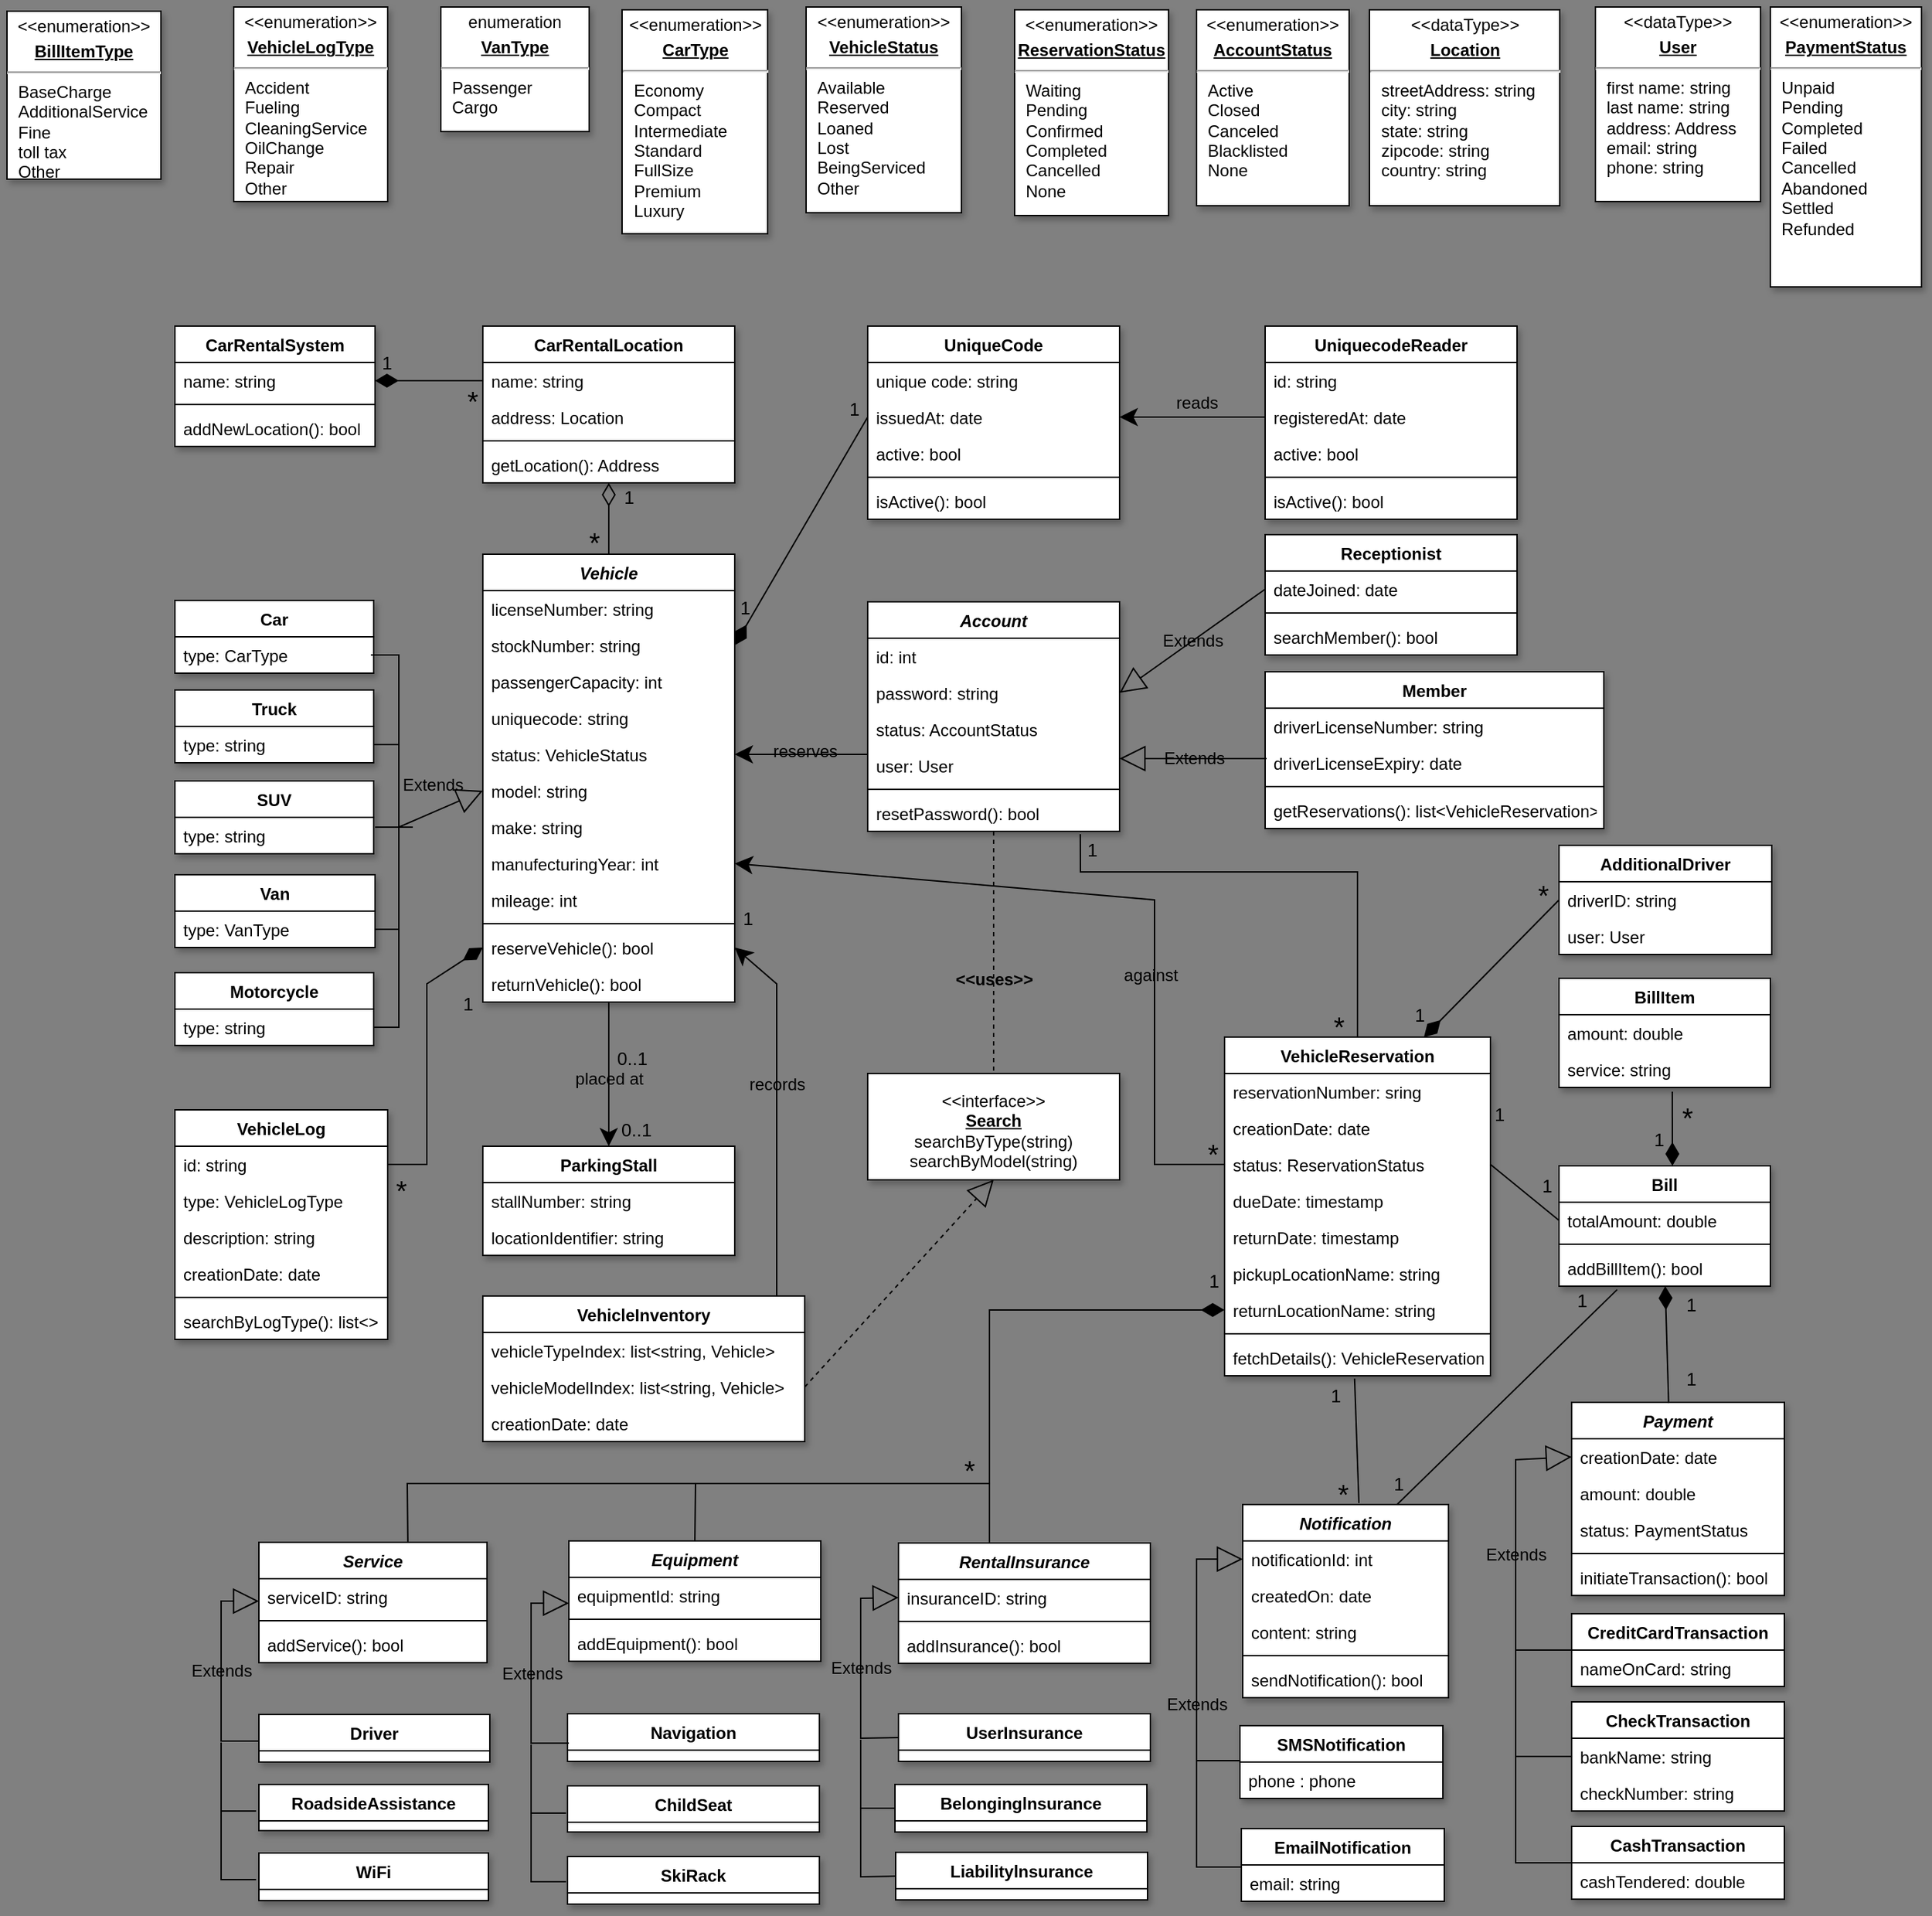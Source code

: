 <mxfile version="20.8.10" type="github">
  <diagram id="C5RBs43oDa-KdzZeNtuy" name="Page-1">
    <mxGraphModel dx="1434" dy="779" grid="1" gridSize="10" guides="1" tooltips="1" connect="1" arrows="1" fold="1" page="1" pageScale="1" pageWidth="827" pageHeight="1169" background="#808080" math="0" shadow="0">
      <root>
        <mxCell id="WIyWlLk6GJQsqaUBKTNV-0" />
        <mxCell id="WIyWlLk6GJQsqaUBKTNV-1" parent="WIyWlLk6GJQsqaUBKTNV-0" />
        <mxCell id="WX14FEPXoOFvyEs8KOCt-0" value="&lt;p style=&quot;margin: 4px 0px 0px ; text-align: center&quot;&gt;&amp;lt;&amp;lt;&lt;span&gt;enumeration&lt;/span&gt;&amp;gt;&amp;gt;&lt;/p&gt;&lt;p style=&quot;margin: 0px ; margin-top: 4px ; text-align: center ; text-decoration: underline&quot;&gt;&lt;b&gt;ReservationStatus&lt;/b&gt;&lt;/p&gt;&lt;hr&gt;&lt;p style=&quot;margin: 0px ; margin-left: 8px&quot;&gt;Waiting&lt;/p&gt;&lt;p style=&quot;margin: 0px ; margin-left: 8px&quot;&gt;Pending&lt;/p&gt;&lt;p style=&quot;margin: 0px ; margin-left: 8px&quot;&gt;Confirmed&lt;br&gt;&lt;/p&gt;&lt;p style=&quot;margin: 0px ; margin-left: 8px&quot;&gt;&lt;span&gt;Completed&lt;/span&gt;&lt;br&gt;&lt;/p&gt;&lt;p style=&quot;margin: 0px ; margin-left: 8px&quot;&gt;&lt;span&gt;Cancelled&lt;/span&gt;&lt;br&gt;&lt;/p&gt;&lt;p style=&quot;margin: 0px ; margin-left: 8px&quot;&gt;None&lt;/p&gt;&lt;p style=&quot;margin: 0px ; margin-left: 8px&quot;&gt;&lt;br&gt;&lt;/p&gt;" style="verticalAlign=top;align=left;overflow=fill;fontSize=12;fontFamily=Helvetica;html=1;rounded=0;shadow=1;glass=0;comic=0;strokeWidth=1;labelBackgroundColor=none;" vertex="1" parent="WIyWlLk6GJQsqaUBKTNV-1">
          <mxGeometry x="790" y="182" width="110" height="147" as="geometry" />
        </mxCell>
        <mxCell id="WX14FEPXoOFvyEs8KOCt-1" value="CarRentalLocation" style="swimlane;fontStyle=1;align=center;verticalAlign=top;childLayout=stackLayout;horizontal=1;startSize=26;horizontalStack=0;resizeParent=1;resizeParentMax=0;resizeLast=0;collapsible=1;marginBottom=0;swimlaneFillColor=#ffffff;rounded=0;shadow=1;glass=0;comic=0;labelBackgroundColor=none;strokeWidth=1;fontSize=12;html=0;" vertex="1" parent="WIyWlLk6GJQsqaUBKTNV-1">
          <mxGeometry x="410" y="408" width="180" height="112" as="geometry" />
        </mxCell>
        <mxCell id="WX14FEPXoOFvyEs8KOCt-2" value="name: string" style="text;strokeColor=none;fillColor=none;align=left;verticalAlign=top;spacingLeft=4;spacingRight=4;overflow=hidden;rotatable=0;points=[[0,0.5],[1,0.5]];portConstraint=eastwest;labelBackgroundColor=none;" vertex="1" parent="WX14FEPXoOFvyEs8KOCt-1">
          <mxGeometry y="26" width="180" height="26" as="geometry" />
        </mxCell>
        <mxCell id="WX14FEPXoOFvyEs8KOCt-3" value="address: Location" style="text;strokeColor=none;fillColor=none;align=left;verticalAlign=top;spacingLeft=4;spacingRight=4;overflow=hidden;rotatable=0;points=[[0,0.5],[1,0.5]];portConstraint=eastwest;labelBackgroundColor=none;" vertex="1" parent="WX14FEPXoOFvyEs8KOCt-1">
          <mxGeometry y="52" width="180" height="26" as="geometry" />
        </mxCell>
        <mxCell id="WX14FEPXoOFvyEs8KOCt-4" value="" style="line;strokeWidth=1;fillColor=none;align=left;verticalAlign=middle;spacingTop=-1;spacingLeft=3;spacingRight=3;rotatable=0;labelPosition=right;points=[];portConstraint=eastwest;labelBackgroundColor=none;" vertex="1" parent="WX14FEPXoOFvyEs8KOCt-1">
          <mxGeometry y="78" width="180" height="8" as="geometry" />
        </mxCell>
        <mxCell id="WX14FEPXoOFvyEs8KOCt-5" value="getLocation(): Address" style="text;strokeColor=none;fillColor=none;align=left;verticalAlign=top;spacingLeft=4;spacingRight=4;overflow=hidden;rotatable=0;points=[[0,0.5],[1,0.5]];portConstraint=eastwest;labelBackgroundColor=none;" vertex="1" parent="WX14FEPXoOFvyEs8KOCt-1">
          <mxGeometry y="86" width="180" height="26" as="geometry" />
        </mxCell>
        <mxCell id="WX14FEPXoOFvyEs8KOCt-6" value="Vehicle" style="swimlane;fontStyle=3;align=center;verticalAlign=top;childLayout=stackLayout;horizontal=1;startSize=26;horizontalStack=0;resizeParent=1;resizeParentMax=0;resizeLast=0;collapsible=1;marginBottom=0;swimlaneFillColor=#ffffff;rounded=0;shadow=1;glass=0;comic=0;labelBackgroundColor=none;strokeWidth=1;fontSize=12;html=0;" vertex="1" parent="WIyWlLk6GJQsqaUBKTNV-1">
          <mxGeometry x="410" y="571" width="180" height="320" as="geometry" />
        </mxCell>
        <mxCell id="WX14FEPXoOFvyEs8KOCt-7" value="licenseNumber: string" style="text;strokeColor=none;fillColor=none;align=left;verticalAlign=top;spacingLeft=4;spacingRight=4;overflow=hidden;rotatable=0;points=[[0,0.5],[1,0.5]];portConstraint=eastwest;shadow=1;labelBackgroundColor=none;" vertex="1" parent="WX14FEPXoOFvyEs8KOCt-6">
          <mxGeometry y="26" width="180" height="26" as="geometry" />
        </mxCell>
        <mxCell id="WX14FEPXoOFvyEs8KOCt-8" value="stockNumber: string" style="text;strokeColor=none;fillColor=none;align=left;verticalAlign=top;spacingLeft=4;spacingRight=4;overflow=hidden;rotatable=0;points=[[0,0.5],[1,0.5]];portConstraint=eastwest;labelBackgroundColor=none;" vertex="1" parent="WX14FEPXoOFvyEs8KOCt-6">
          <mxGeometry y="52" width="180" height="26" as="geometry" />
        </mxCell>
        <mxCell id="WX14FEPXoOFvyEs8KOCt-9" value="passengerCapacity: int" style="text;strokeColor=none;fillColor=none;align=left;verticalAlign=top;spacingLeft=4;spacingRight=4;overflow=hidden;rotatable=0;points=[[0,0.5],[1,0.5]];portConstraint=eastwest;labelBackgroundColor=none;" vertex="1" parent="WX14FEPXoOFvyEs8KOCt-6">
          <mxGeometry y="78" width="180" height="26" as="geometry" />
        </mxCell>
        <mxCell id="WX14FEPXoOFvyEs8KOCt-10" value="uniquecode: string" style="text;strokeColor=none;fillColor=none;align=left;verticalAlign=top;spacingLeft=4;spacingRight=4;overflow=hidden;rotatable=0;points=[[0,0.5],[1,0.5]];portConstraint=eastwest;labelBackgroundColor=none;" vertex="1" parent="WX14FEPXoOFvyEs8KOCt-6">
          <mxGeometry y="104" width="180" height="26" as="geometry" />
        </mxCell>
        <mxCell id="WX14FEPXoOFvyEs8KOCt-12" value="status: VehicleStatus" style="text;strokeColor=none;fillColor=none;align=left;verticalAlign=top;spacingLeft=4;spacingRight=4;overflow=hidden;rotatable=0;points=[[0,0.5],[1,0.5]];portConstraint=eastwest;labelBackgroundColor=none;" vertex="1" parent="WX14FEPXoOFvyEs8KOCt-6">
          <mxGeometry y="130" width="180" height="26" as="geometry" />
        </mxCell>
        <mxCell id="WX14FEPXoOFvyEs8KOCt-13" value="model: string" style="text;strokeColor=none;fillColor=none;align=left;verticalAlign=top;spacingLeft=4;spacingRight=4;overflow=hidden;rotatable=0;points=[[0,0.5],[1,0.5]];portConstraint=eastwest;labelBackgroundColor=none;" vertex="1" parent="WX14FEPXoOFvyEs8KOCt-6">
          <mxGeometry y="156" width="180" height="26" as="geometry" />
        </mxCell>
        <mxCell id="WX14FEPXoOFvyEs8KOCt-14" value="make: string" style="text;strokeColor=none;fillColor=none;align=left;verticalAlign=top;spacingLeft=4;spacingRight=4;overflow=hidden;rotatable=0;points=[[0,0.5],[1,0.5]];portConstraint=eastwest;labelBackgroundColor=none;" vertex="1" parent="WX14FEPXoOFvyEs8KOCt-6">
          <mxGeometry y="182" width="180" height="26" as="geometry" />
        </mxCell>
        <mxCell id="WX14FEPXoOFvyEs8KOCt-15" value="manufecturingYear: int" style="text;strokeColor=none;fillColor=none;align=left;verticalAlign=top;spacingLeft=4;spacingRight=4;overflow=hidden;rotatable=0;points=[[0,0.5],[1,0.5]];portConstraint=eastwest;labelBackgroundColor=none;" vertex="1" parent="WX14FEPXoOFvyEs8KOCt-6">
          <mxGeometry y="208" width="180" height="26" as="geometry" />
        </mxCell>
        <mxCell id="WX14FEPXoOFvyEs8KOCt-16" value="mileage: int" style="text;strokeColor=none;fillColor=none;align=left;verticalAlign=top;spacingLeft=4;spacingRight=4;overflow=hidden;rotatable=0;points=[[0,0.5],[1,0.5]];portConstraint=eastwest;labelBackgroundColor=none;" vertex="1" parent="WX14FEPXoOFvyEs8KOCt-6">
          <mxGeometry y="234" width="180" height="26" as="geometry" />
        </mxCell>
        <mxCell id="WX14FEPXoOFvyEs8KOCt-17" value="" style="line;strokeWidth=1;fillColor=none;align=left;verticalAlign=middle;spacingTop=-1;spacingLeft=3;spacingRight=3;rotatable=0;labelPosition=right;points=[];portConstraint=eastwest;labelBackgroundColor=none;" vertex="1" parent="WX14FEPXoOFvyEs8KOCt-6">
          <mxGeometry y="260" width="180" height="8" as="geometry" />
        </mxCell>
        <mxCell id="WX14FEPXoOFvyEs8KOCt-18" value="reserveVehicle(): bool" style="text;strokeColor=none;fillColor=none;align=left;verticalAlign=top;spacingLeft=4;spacingRight=4;overflow=hidden;rotatable=0;points=[[0,0.5],[1,0.5]];portConstraint=eastwest;labelBackgroundColor=none;" vertex="1" parent="WX14FEPXoOFvyEs8KOCt-6">
          <mxGeometry y="268" width="180" height="26" as="geometry" />
        </mxCell>
        <mxCell id="WX14FEPXoOFvyEs8KOCt-19" value="returnVehicle(): bool" style="text;strokeColor=none;fillColor=none;align=left;verticalAlign=top;spacingLeft=4;spacingRight=4;overflow=hidden;rotatable=0;points=[[0,0.5],[1,0.5]];portConstraint=eastwest;labelBackgroundColor=none;" vertex="1" parent="WX14FEPXoOFvyEs8KOCt-6">
          <mxGeometry y="294" width="180" height="26" as="geometry" />
        </mxCell>
        <mxCell id="WX14FEPXoOFvyEs8KOCt-20" value="&lt;p style=&quot;margin: 4px 0px 0px ; text-align: center&quot;&gt;&amp;lt;&amp;lt;&lt;span&gt;enumeration&lt;/span&gt;&amp;gt;&amp;gt;&lt;/p&gt;&lt;p style=&quot;margin: 0px ; margin-top: 4px ; text-align: center ; text-decoration: underline&quot;&gt;&lt;b&gt;AccountStatus&lt;/b&gt;&lt;/p&gt;&lt;hr&gt;&lt;p style=&quot;margin: 0px ; margin-left: 8px&quot;&gt;Active&lt;/p&gt;&lt;p style=&quot;margin: 0px ; margin-left: 8px&quot;&gt;&lt;span&gt;Closed&lt;/span&gt;&lt;br&gt;&lt;/p&gt;&lt;p style=&quot;margin: 0px ; margin-left: 8px&quot;&gt;Canceled&lt;/p&gt;&lt;p style=&quot;margin: 0px ; margin-left: 8px&quot;&gt;Blacklisted&lt;/p&gt;&lt;p style=&quot;margin: 0px ; margin-left: 8px&quot;&gt;&lt;span&gt;None&lt;/span&gt;&lt;br&gt;&lt;/p&gt;&lt;p style=&quot;margin: 0px ; margin-left: 8px&quot;&gt;&lt;br&gt;&lt;/p&gt;" style="verticalAlign=top;align=left;overflow=fill;fontSize=12;fontFamily=Helvetica;html=1;rounded=0;shadow=1;glass=0;comic=0;strokeWidth=1;labelBackgroundColor=none;" vertex="1" parent="WIyWlLk6GJQsqaUBKTNV-1">
          <mxGeometry x="920" y="182" width="109" height="140" as="geometry" />
        </mxCell>
        <mxCell id="WX14FEPXoOFvyEs8KOCt-21" value="&lt;p style=&quot;margin: 4px 0px 0px ; text-align: center&quot;&gt;&amp;lt;&amp;lt;dataType&amp;gt;&amp;gt;&lt;/p&gt;&lt;p style=&quot;margin: 0px ; margin-top: 4px ; text-align: center ; text-decoration: underline&quot;&gt;&lt;b&gt;Location&lt;/b&gt;&lt;/p&gt;&lt;hr&gt;&lt;p style=&quot;margin: 0px ; margin-left: 8px&quot;&gt;streetAddress: string&lt;br&gt;&lt;/p&gt;&lt;p style=&quot;margin: 0px ; margin-left: 8px&quot;&gt;city: string&lt;br&gt;&lt;/p&gt;&lt;p style=&quot;margin: 0px ; margin-left: 8px&quot;&gt;state: string&lt;br&gt;&lt;/p&gt;&lt;p style=&quot;margin: 0px ; margin-left: 8px&quot;&gt;&lt;span&gt;zipcode: string&lt;/span&gt;&lt;br&gt;&lt;/p&gt;&lt;p style=&quot;margin: 0px ; margin-left: 8px&quot;&gt;country: string&lt;span&gt;&lt;br&gt;&lt;/span&gt;&lt;/p&gt;" style="verticalAlign=top;align=left;overflow=fill;fontSize=12;fontFamily=Helvetica;html=1;rounded=0;shadow=1;glass=0;comic=0;strokeWidth=1;labelBackgroundColor=none;" vertex="1" parent="WIyWlLk6GJQsqaUBKTNV-1">
          <mxGeometry x="1043.5" y="182" width="136" height="140" as="geometry" />
        </mxCell>
        <mxCell id="WX14FEPXoOFvyEs8KOCt-22" value="Account" style="swimlane;fontStyle=3;align=center;verticalAlign=top;childLayout=stackLayout;horizontal=1;startSize=26;horizontalStack=0;resizeParent=1;resizeParentMax=0;resizeLast=0;collapsible=1;marginBottom=0;swimlaneFillColor=#ffffff;rounded=0;shadow=1;glass=0;comic=0;labelBackgroundColor=none;strokeWidth=1;fontSize=12;html=0;" vertex="1" parent="WIyWlLk6GJQsqaUBKTNV-1">
          <mxGeometry x="685" y="605" width="180" height="164" as="geometry" />
        </mxCell>
        <mxCell id="WX14FEPXoOFvyEs8KOCt-23" value="id: int" style="text;strokeColor=none;fillColor=none;align=left;verticalAlign=top;spacingLeft=4;spacingRight=4;overflow=hidden;rotatable=0;points=[[0,0.5],[1,0.5]];portConstraint=eastwest;labelBackgroundColor=none;" vertex="1" parent="WX14FEPXoOFvyEs8KOCt-22">
          <mxGeometry y="26" width="180" height="26" as="geometry" />
        </mxCell>
        <mxCell id="WX14FEPXoOFvyEs8KOCt-24" value="password: string" style="text;strokeColor=none;fillColor=none;align=left;verticalAlign=top;spacingLeft=4;spacingRight=4;overflow=hidden;rotatable=0;points=[[0,0.5],[1,0.5]];portConstraint=eastwest;labelBackgroundColor=none;" vertex="1" parent="WX14FEPXoOFvyEs8KOCt-22">
          <mxGeometry y="52" width="180" height="26" as="geometry" />
        </mxCell>
        <mxCell id="WX14FEPXoOFvyEs8KOCt-25" value="status: AccountStatus" style="text;strokeColor=none;fillColor=none;align=left;verticalAlign=top;spacingLeft=4;spacingRight=4;overflow=hidden;rotatable=0;points=[[0,0.5],[1,0.5]];portConstraint=eastwest;labelBackgroundColor=none;" vertex="1" parent="WX14FEPXoOFvyEs8KOCt-22">
          <mxGeometry y="78" width="180" height="26" as="geometry" />
        </mxCell>
        <mxCell id="WX14FEPXoOFvyEs8KOCt-26" value="user: User" style="text;strokeColor=none;fillColor=none;align=left;verticalAlign=top;spacingLeft=4;spacingRight=4;overflow=hidden;rotatable=0;points=[[0,0.5],[1,0.5]];portConstraint=eastwest;labelBackgroundColor=none;" vertex="1" parent="WX14FEPXoOFvyEs8KOCt-22">
          <mxGeometry y="104" width="180" height="26" as="geometry" />
        </mxCell>
        <mxCell id="WX14FEPXoOFvyEs8KOCt-27" value="" style="line;strokeWidth=1;fillColor=none;align=left;verticalAlign=middle;spacingTop=-1;spacingLeft=3;spacingRight=3;rotatable=0;labelPosition=right;points=[];portConstraint=eastwest;labelBackgroundColor=none;" vertex="1" parent="WX14FEPXoOFvyEs8KOCt-22">
          <mxGeometry y="130" width="180" height="8" as="geometry" />
        </mxCell>
        <mxCell id="WX14FEPXoOFvyEs8KOCt-28" value="resetPassword(): bool" style="text;strokeColor=none;fillColor=none;align=left;verticalAlign=top;spacingLeft=4;spacingRight=4;overflow=hidden;rotatable=0;points=[[0,0.5],[1,0.5]];portConstraint=eastwest;labelBackgroundColor=none;" vertex="1" parent="WX14FEPXoOFvyEs8KOCt-22">
          <mxGeometry y="138" width="180" height="26" as="geometry" />
        </mxCell>
        <mxCell id="WX14FEPXoOFvyEs8KOCt-29" style="edgeStyle=none;rounded=0;html=1;entryX=1;entryY=0.5;startFill=0;endArrow=classic;endFill=1;jettySize=auto;orthogonalLoop=1;strokeWidth=1;fontSize=12;endSize=10;exitX=0.913;exitY=0.029;exitPerimeter=0;labelBackgroundColor=none;fontColor=default;" edge="1" parent="WIyWlLk6GJQsqaUBKTNV-1" source="WX14FEPXoOFvyEs8KOCt-31" target="WX14FEPXoOFvyEs8KOCt-18">
          <mxGeometry relative="1" as="geometry">
            <Array as="points">
              <mxPoint x="620" y="1088" />
              <mxPoint x="620" y="878" />
            </Array>
            <mxPoint x="620" y="1098" as="sourcePoint" />
          </mxGeometry>
        </mxCell>
        <mxCell id="WX14FEPXoOFvyEs8KOCt-30" value="records" style="text;html=1;resizable=0;points=[];align=center;verticalAlign=middle;labelBackgroundColor=none;fontSize=12;rotation=0;" vertex="1" connectable="0" parent="WX14FEPXoOFvyEs8KOCt-29">
          <mxGeometry x="-0.047" y="-1" relative="1" as="geometry">
            <mxPoint x="-1" y="-28" as="offset" />
          </mxGeometry>
        </mxCell>
        <mxCell id="WX14FEPXoOFvyEs8KOCt-31" value="VehicleInventory" style="swimlane;fontStyle=1;align=center;verticalAlign=top;childLayout=stackLayout;horizontal=1;startSize=26;horizontalStack=0;resizeParent=1;resizeParentMax=0;resizeLast=0;collapsible=1;marginBottom=0;swimlaneFillColor=#ffffff;rounded=0;shadow=1;glass=0;comic=0;labelBackgroundColor=none;strokeWidth=1;fontSize=12;html=0;" vertex="1" parent="WIyWlLk6GJQsqaUBKTNV-1">
          <mxGeometry x="410" y="1101" width="230" height="104" as="geometry" />
        </mxCell>
        <mxCell id="WX14FEPXoOFvyEs8KOCt-32" value="vehicleTypeIndex: list&lt;string, Vehicle&gt;" style="text;strokeColor=none;fillColor=none;align=left;verticalAlign=top;spacingLeft=4;spacingRight=4;overflow=hidden;rotatable=0;points=[[0,0.5],[1,0.5]];portConstraint=eastwest;labelBackgroundColor=none;" vertex="1" parent="WX14FEPXoOFvyEs8KOCt-31">
          <mxGeometry y="26" width="230" height="26" as="geometry" />
        </mxCell>
        <mxCell id="WX14FEPXoOFvyEs8KOCt-33" value="vehicleModelIndex: list&lt;string, Vehicle&gt;" style="text;strokeColor=none;fillColor=none;align=left;verticalAlign=top;spacingLeft=4;spacingRight=4;overflow=hidden;rotatable=0;points=[[0,0.5],[1,0.5]];portConstraint=eastwest;labelBackgroundColor=none;" vertex="1" parent="WX14FEPXoOFvyEs8KOCt-31">
          <mxGeometry y="52" width="230" height="26" as="geometry" />
        </mxCell>
        <mxCell id="WX14FEPXoOFvyEs8KOCt-34" value="creationDate: date" style="text;strokeColor=none;fillColor=none;align=left;verticalAlign=top;spacingLeft=4;spacingRight=4;overflow=hidden;rotatable=0;points=[[0,0.5],[1,0.5]];portConstraint=eastwest;labelBackgroundColor=none;" vertex="1" parent="WX14FEPXoOFvyEs8KOCt-31">
          <mxGeometry y="78" width="230" height="26" as="geometry" />
        </mxCell>
        <mxCell id="WX14FEPXoOFvyEs8KOCt-35" value="Receptionist " style="swimlane;fontStyle=1;align=center;verticalAlign=top;childLayout=stackLayout;horizontal=1;startSize=26;horizontalStack=0;resizeParent=1;resizeParentMax=0;resizeLast=0;collapsible=1;marginBottom=0;swimlaneFillColor=#ffffff;rounded=0;shadow=1;glass=0;comic=0;labelBackgroundColor=none;strokeWidth=1;fontSize=12;html=0;" vertex="1" parent="WIyWlLk6GJQsqaUBKTNV-1">
          <mxGeometry x="969" y="557" width="180" height="86" as="geometry" />
        </mxCell>
        <mxCell id="WX14FEPXoOFvyEs8KOCt-36" value="dateJoined: date" style="text;strokeColor=none;fillColor=none;align=left;verticalAlign=top;spacingLeft=4;spacingRight=4;overflow=hidden;rotatable=0;points=[[0,0.5],[1,0.5]];portConstraint=eastwest;labelBackgroundColor=none;" vertex="1" parent="WX14FEPXoOFvyEs8KOCt-35">
          <mxGeometry y="26" width="180" height="26" as="geometry" />
        </mxCell>
        <mxCell id="WX14FEPXoOFvyEs8KOCt-37" value="" style="line;strokeWidth=1;fillColor=none;align=left;verticalAlign=middle;spacingTop=-1;spacingLeft=3;spacingRight=3;rotatable=0;labelPosition=right;points=[];portConstraint=eastwest;labelBackgroundColor=none;" vertex="1" parent="WX14FEPXoOFvyEs8KOCt-35">
          <mxGeometry y="52" width="180" height="8" as="geometry" />
        </mxCell>
        <mxCell id="WX14FEPXoOFvyEs8KOCt-38" value="searchMember(): bool" style="text;strokeColor=none;fillColor=none;align=left;verticalAlign=top;spacingLeft=4;spacingRight=4;overflow=hidden;rotatable=0;points=[[0,0.5],[1,0.5]];portConstraint=eastwest;labelBackgroundColor=none;" vertex="1" parent="WX14FEPXoOFvyEs8KOCt-35">
          <mxGeometry y="60" width="180" height="26" as="geometry" />
        </mxCell>
        <mxCell id="WX14FEPXoOFvyEs8KOCt-39" style="edgeStyle=none;rounded=0;html=1;exitX=0.5;exitY=0;startArrow=none;startFill=0;endArrow=none;endFill=0;jettySize=auto;orthogonalLoop=1;strokeWidth=1;fontSize=12;entryX=0.844;entryY=1.077;startSize=10;entryPerimeter=0;labelBackgroundColor=none;fontColor=default;" edge="1" parent="WIyWlLk6GJQsqaUBKTNV-1" source="WX14FEPXoOFvyEs8KOCt-40" target="WX14FEPXoOFvyEs8KOCt-28">
          <mxGeometry relative="1" as="geometry">
            <mxPoint x="1038" y="778" as="targetPoint" />
            <Array as="points">
              <mxPoint x="1035" y="798" />
              <mxPoint x="837" y="798" />
            </Array>
          </mxGeometry>
        </mxCell>
        <mxCell id="WX14FEPXoOFvyEs8KOCt-40" value="VehicleReservation" style="swimlane;fontStyle=1;align=center;verticalAlign=top;childLayout=stackLayout;horizontal=1;startSize=26;horizontalStack=0;resizeParent=1;resizeParentMax=0;resizeLast=0;collapsible=1;marginBottom=0;swimlaneFillColor=#ffffff;rounded=0;shadow=1;glass=0;comic=0;labelBackgroundColor=none;strokeWidth=1;fontSize=12;html=0;" vertex="1" parent="WIyWlLk6GJQsqaUBKTNV-1">
          <mxGeometry x="940" y="916" width="190" height="242" as="geometry" />
        </mxCell>
        <mxCell id="WX14FEPXoOFvyEs8KOCt-41" value="reservationNumber: sring" style="text;strokeColor=none;fillColor=none;align=left;verticalAlign=top;spacingLeft=4;spacingRight=4;overflow=hidden;rotatable=0;points=[[0,0.5],[1,0.5]];portConstraint=eastwest;labelBackgroundColor=none;" vertex="1" parent="WX14FEPXoOFvyEs8KOCt-40">
          <mxGeometry y="26" width="190" height="26" as="geometry" />
        </mxCell>
        <mxCell id="WX14FEPXoOFvyEs8KOCt-42" value="creationDate: date" style="text;strokeColor=none;fillColor=none;align=left;verticalAlign=top;spacingLeft=4;spacingRight=4;overflow=hidden;rotatable=0;points=[[0,0.5],[1,0.5]];portConstraint=eastwest;labelBackgroundColor=none;" vertex="1" parent="WX14FEPXoOFvyEs8KOCt-40">
          <mxGeometry y="52" width="190" height="26" as="geometry" />
        </mxCell>
        <mxCell id="WX14FEPXoOFvyEs8KOCt-43" value="status: ReservationStatus" style="text;strokeColor=none;fillColor=none;align=left;verticalAlign=top;spacingLeft=4;spacingRight=4;overflow=hidden;rotatable=0;points=[[0,0.5],[1,0.5]];portConstraint=eastwest;labelBackgroundColor=none;" vertex="1" parent="WX14FEPXoOFvyEs8KOCt-40">
          <mxGeometry y="78" width="190" height="26" as="geometry" />
        </mxCell>
        <mxCell id="WX14FEPXoOFvyEs8KOCt-44" value="dueDate: timestamp" style="text;strokeColor=none;fillColor=none;align=left;verticalAlign=top;spacingLeft=4;spacingRight=4;overflow=hidden;rotatable=0;points=[[0,0.5],[1,0.5]];portConstraint=eastwest;labelBackgroundColor=none;" vertex="1" parent="WX14FEPXoOFvyEs8KOCt-40">
          <mxGeometry y="104" width="190" height="26" as="geometry" />
        </mxCell>
        <mxCell id="WX14FEPXoOFvyEs8KOCt-45" value="returnDate: timestamp" style="text;strokeColor=none;fillColor=none;align=left;verticalAlign=top;spacingLeft=4;spacingRight=4;overflow=hidden;rotatable=0;points=[[0,0.5],[1,0.5]];portConstraint=eastwest;labelBackgroundColor=none;" vertex="1" parent="WX14FEPXoOFvyEs8KOCt-40">
          <mxGeometry y="130" width="190" height="26" as="geometry" />
        </mxCell>
        <mxCell id="WX14FEPXoOFvyEs8KOCt-46" value="pickupLocationName: string" style="text;strokeColor=none;fillColor=none;align=left;verticalAlign=top;spacingLeft=4;spacingRight=4;overflow=hidden;rotatable=0;points=[[0,0.5],[1,0.5]];portConstraint=eastwest;labelBackgroundColor=none;" vertex="1" parent="WX14FEPXoOFvyEs8KOCt-40">
          <mxGeometry y="156" width="190" height="26" as="geometry" />
        </mxCell>
        <mxCell id="WX14FEPXoOFvyEs8KOCt-47" value="returnLocationName: string" style="text;strokeColor=none;fillColor=none;align=left;verticalAlign=top;spacingLeft=4;spacingRight=4;overflow=hidden;rotatable=0;points=[[0,0.5],[1,0.5]];portConstraint=eastwest;labelBackgroundColor=none;" vertex="1" parent="WX14FEPXoOFvyEs8KOCt-40">
          <mxGeometry y="182" width="190" height="26" as="geometry" />
        </mxCell>
        <mxCell id="WX14FEPXoOFvyEs8KOCt-48" value="" style="line;strokeWidth=1;fillColor=none;align=left;verticalAlign=middle;spacingTop=-1;spacingLeft=3;spacingRight=3;rotatable=0;labelPosition=right;points=[];portConstraint=eastwest;labelBackgroundColor=none;" vertex="1" parent="WX14FEPXoOFvyEs8KOCt-40">
          <mxGeometry y="208" width="190" height="8" as="geometry" />
        </mxCell>
        <mxCell id="WX14FEPXoOFvyEs8KOCt-49" value="fetchDetails(): VehicleReservation" style="text;strokeColor=none;fillColor=none;align=left;verticalAlign=top;spacingLeft=4;spacingRight=4;overflow=hidden;rotatable=0;points=[[0,0.5],[1,0.5]];portConstraint=eastwest;labelBackgroundColor=none;" vertex="1" parent="WX14FEPXoOFvyEs8KOCt-40">
          <mxGeometry y="216" width="190" height="26" as="geometry" />
        </mxCell>
        <mxCell id="WX14FEPXoOFvyEs8KOCt-50" value="Bill" style="swimlane;fontStyle=1;align=center;verticalAlign=top;childLayout=stackLayout;horizontal=1;startSize=26;horizontalStack=0;resizeParent=1;resizeParentMax=0;resizeLast=0;collapsible=1;marginBottom=0;swimlaneFillColor=#ffffff;rounded=0;shadow=1;glass=0;comic=0;labelBackgroundColor=none;strokeWidth=1;fontSize=12;html=0;" vertex="1" parent="WIyWlLk6GJQsqaUBKTNV-1">
          <mxGeometry x="1179" y="1008" width="151" height="86" as="geometry" />
        </mxCell>
        <mxCell id="WX14FEPXoOFvyEs8KOCt-51" value="totalAmount: double" style="text;strokeColor=none;fillColor=none;align=left;verticalAlign=top;spacingLeft=4;spacingRight=4;overflow=hidden;rotatable=0;points=[[0,0.5],[1,0.5]];portConstraint=eastwest;shadow=1;labelBackgroundColor=none;" vertex="1" parent="WX14FEPXoOFvyEs8KOCt-50">
          <mxGeometry y="26" width="151" height="26" as="geometry" />
        </mxCell>
        <mxCell id="WX14FEPXoOFvyEs8KOCt-52" value="" style="line;strokeWidth=1;fillColor=none;align=left;verticalAlign=middle;spacingTop=-1;spacingLeft=3;spacingRight=3;rotatable=0;labelPosition=right;points=[];portConstraint=eastwest;labelBackgroundColor=none;" vertex="1" parent="WX14FEPXoOFvyEs8KOCt-50">
          <mxGeometry y="52" width="151" height="8" as="geometry" />
        </mxCell>
        <mxCell id="WX14FEPXoOFvyEs8KOCt-53" value="addBillItem(): bool" style="text;strokeColor=none;fillColor=none;align=left;verticalAlign=top;spacingLeft=4;spacingRight=4;overflow=hidden;rotatable=0;points=[[0,0.5],[1,0.5]];portConstraint=eastwest;labelBackgroundColor=none;" vertex="1" parent="WX14FEPXoOFvyEs8KOCt-50">
          <mxGeometry y="60" width="151" height="26" as="geometry" />
        </mxCell>
        <mxCell id="WX14FEPXoOFvyEs8KOCt-54" value="Notification" style="swimlane;fontStyle=3;align=center;verticalAlign=top;childLayout=stackLayout;horizontal=1;startSize=26;horizontalStack=0;resizeParent=1;resizeParentMax=0;resizeLast=0;collapsible=1;marginBottom=0;swimlaneFillColor=#ffffff;rounded=0;shadow=1;glass=0;comic=0;labelBackgroundColor=none;strokeWidth=1;fontSize=12;html=0;" vertex="1" parent="WIyWlLk6GJQsqaUBKTNV-1">
          <mxGeometry x="953" y="1250" width="147" height="138" as="geometry" />
        </mxCell>
        <mxCell id="WX14FEPXoOFvyEs8KOCt-55" value="notificationId: int" style="text;strokeColor=none;fillColor=none;align=left;verticalAlign=top;spacingLeft=4;spacingRight=4;overflow=hidden;rotatable=0;points=[[0,0.5],[1,0.5]];portConstraint=eastwest;labelBackgroundColor=none;" vertex="1" parent="WX14FEPXoOFvyEs8KOCt-54">
          <mxGeometry y="26" width="147" height="26" as="geometry" />
        </mxCell>
        <mxCell id="WX14FEPXoOFvyEs8KOCt-56" value="createdOn: date" style="text;strokeColor=none;fillColor=none;align=left;verticalAlign=top;spacingLeft=4;spacingRight=4;overflow=hidden;rotatable=0;points=[[0,0.5],[1,0.5]];portConstraint=eastwest;labelBackgroundColor=none;" vertex="1" parent="WX14FEPXoOFvyEs8KOCt-54">
          <mxGeometry y="52" width="147" height="26" as="geometry" />
        </mxCell>
        <mxCell id="WX14FEPXoOFvyEs8KOCt-57" value="content: string" style="text;strokeColor=none;fillColor=none;align=left;verticalAlign=top;spacingLeft=4;spacingRight=4;overflow=hidden;rotatable=0;points=[[0,0.5],[1,0.5]];portConstraint=eastwest;labelBackgroundColor=none;" vertex="1" parent="WX14FEPXoOFvyEs8KOCt-54">
          <mxGeometry y="78" width="147" height="26" as="geometry" />
        </mxCell>
        <mxCell id="WX14FEPXoOFvyEs8KOCt-58" value="" style="line;strokeWidth=1;fillColor=none;align=left;verticalAlign=middle;spacingTop=-1;spacingLeft=3;spacingRight=3;rotatable=0;labelPosition=right;points=[];portConstraint=eastwest;labelBackgroundColor=none;" vertex="1" parent="WX14FEPXoOFvyEs8KOCt-54">
          <mxGeometry y="104" width="147" height="8" as="geometry" />
        </mxCell>
        <mxCell id="WX14FEPXoOFvyEs8KOCt-59" value="sendNotification(): bool" style="text;strokeColor=none;fillColor=none;align=left;verticalAlign=top;spacingLeft=4;spacingRight=4;overflow=hidden;rotatable=0;points=[[0,0.5],[1,0.5]];portConstraint=eastwest;labelBackgroundColor=none;" vertex="1" parent="WX14FEPXoOFvyEs8KOCt-54">
          <mxGeometry y="112" width="147" height="26" as="geometry" />
        </mxCell>
        <mxCell id="WX14FEPXoOFvyEs8KOCt-60" value="Payment" style="swimlane;fontStyle=3;align=center;verticalAlign=top;childLayout=stackLayout;horizontal=1;startSize=26;horizontalStack=0;resizeParent=1;resizeParentMax=0;resizeLast=0;collapsible=1;marginBottom=0;swimlaneFillColor=#ffffff;rounded=0;shadow=1;glass=0;comic=0;labelBackgroundColor=none;strokeWidth=1;fontSize=12;html=0;" vertex="1" parent="WIyWlLk6GJQsqaUBKTNV-1">
          <mxGeometry x="1188" y="1177" width="152" height="138" as="geometry" />
        </mxCell>
        <mxCell id="WX14FEPXoOFvyEs8KOCt-61" value="creationDate: date" style="text;strokeColor=none;fillColor=none;align=left;verticalAlign=top;spacingLeft=4;spacingRight=4;overflow=hidden;rotatable=0;points=[[0,0.5],[1,0.5]];portConstraint=eastwest;shadow=1;labelBackgroundColor=none;" vertex="1" parent="WX14FEPXoOFvyEs8KOCt-60">
          <mxGeometry y="26" width="152" height="26" as="geometry" />
        </mxCell>
        <mxCell id="WX14FEPXoOFvyEs8KOCt-62" value="amount: double" style="text;strokeColor=none;fillColor=none;align=left;verticalAlign=top;spacingLeft=4;spacingRight=4;overflow=hidden;rotatable=0;points=[[0,0.5],[1,0.5]];portConstraint=eastwest;labelBackgroundColor=none;" vertex="1" parent="WX14FEPXoOFvyEs8KOCt-60">
          <mxGeometry y="52" width="152" height="26" as="geometry" />
        </mxCell>
        <mxCell id="WX14FEPXoOFvyEs8KOCt-63" value="status: PaymentStatus" style="text;strokeColor=none;fillColor=none;align=left;verticalAlign=top;spacingLeft=4;spacingRight=4;overflow=hidden;rotatable=0;points=[[0,0.5],[1,0.5]];portConstraint=eastwest;labelBackgroundColor=none;" vertex="1" parent="WX14FEPXoOFvyEs8KOCt-60">
          <mxGeometry y="78" width="152" height="26" as="geometry" />
        </mxCell>
        <mxCell id="WX14FEPXoOFvyEs8KOCt-64" value="" style="line;strokeWidth=1;fillColor=none;align=left;verticalAlign=middle;spacingTop=-1;spacingLeft=3;spacingRight=3;rotatable=0;labelPosition=right;points=[];portConstraint=eastwest;labelBackgroundColor=none;" vertex="1" parent="WX14FEPXoOFvyEs8KOCt-60">
          <mxGeometry y="104" width="152" height="8" as="geometry" />
        </mxCell>
        <mxCell id="WX14FEPXoOFvyEs8KOCt-65" value="initiateTransaction(): bool" style="text;strokeColor=none;fillColor=none;align=left;verticalAlign=top;spacingLeft=4;spacingRight=4;overflow=hidden;rotatable=0;points=[[0,0.5],[1,0.5]];portConstraint=eastwest;labelBackgroundColor=none;" vertex="1" parent="WX14FEPXoOFvyEs8KOCt-60">
          <mxGeometry y="112" width="152" height="26" as="geometry" />
        </mxCell>
        <mxCell id="WX14FEPXoOFvyEs8KOCt-66" value="Member" style="swimlane;fontStyle=1;align=center;verticalAlign=top;childLayout=stackLayout;horizontal=1;startSize=26;horizontalStack=0;resizeParent=1;resizeParentMax=0;resizeLast=0;collapsible=1;marginBottom=0;swimlaneFillColor=#ffffff;rounded=0;shadow=1;glass=0;comic=0;labelBackgroundColor=none;strokeWidth=1;fontSize=12;html=0;" vertex="1" parent="WIyWlLk6GJQsqaUBKTNV-1">
          <mxGeometry x="969" y="655" width="242" height="112" as="geometry" />
        </mxCell>
        <mxCell id="WX14FEPXoOFvyEs8KOCt-67" value="driverLicenseNumber: string" style="text;strokeColor=none;fillColor=none;align=left;verticalAlign=top;spacingLeft=4;spacingRight=4;overflow=hidden;rotatable=0;points=[[0,0.5],[1,0.5]];portConstraint=eastwest;labelBackgroundColor=none;" vertex="1" parent="WX14FEPXoOFvyEs8KOCt-66">
          <mxGeometry y="26" width="242" height="26" as="geometry" />
        </mxCell>
        <mxCell id="WX14FEPXoOFvyEs8KOCt-68" value="driverLicenseExpiry: date" style="text;strokeColor=none;fillColor=none;align=left;verticalAlign=top;spacingLeft=4;spacingRight=4;overflow=hidden;rotatable=0;points=[[0,0.5],[1,0.5]];portConstraint=eastwest;labelBackgroundColor=none;" vertex="1" parent="WX14FEPXoOFvyEs8KOCt-66">
          <mxGeometry y="52" width="242" height="26" as="geometry" />
        </mxCell>
        <mxCell id="WX14FEPXoOFvyEs8KOCt-69" value="" style="line;strokeWidth=1;fillColor=none;align=left;verticalAlign=middle;spacingTop=-1;spacingLeft=3;spacingRight=3;rotatable=0;labelPosition=right;points=[];portConstraint=eastwest;labelBackgroundColor=none;" vertex="1" parent="WX14FEPXoOFvyEs8KOCt-66">
          <mxGeometry y="78" width="242" height="8" as="geometry" />
        </mxCell>
        <mxCell id="WX14FEPXoOFvyEs8KOCt-70" value="getReservations(): list&lt;VehicleReservation&gt;" style="text;strokeColor=none;fillColor=none;align=left;verticalAlign=top;spacingLeft=4;spacingRight=4;overflow=hidden;rotatable=0;points=[[0,0.5],[1,0.5]];portConstraint=eastwest;labelBackgroundColor=none;" vertex="1" parent="WX14FEPXoOFvyEs8KOCt-66">
          <mxGeometry y="86" width="242" height="26" as="geometry" />
        </mxCell>
        <mxCell id="WX14FEPXoOFvyEs8KOCt-71" value="EmailNotification" style="swimlane;fontStyle=1;align=center;verticalAlign=top;childLayout=stackLayout;horizontal=1;startSize=26;horizontalStack=0;resizeParent=1;resizeParentMax=0;resizeLast=0;collapsible=1;marginBottom=0;swimlaneFillColor=#ffffff;rounded=0;shadow=1;glass=0;comic=0;labelBackgroundColor=none;strokeWidth=1;fontSize=12;html=0;" vertex="1" parent="WIyWlLk6GJQsqaUBKTNV-1">
          <mxGeometry x="952" y="1481.5" width="145" height="52" as="geometry" />
        </mxCell>
        <mxCell id="WX14FEPXoOFvyEs8KOCt-72" value="email: string" style="text;strokeColor=none;fillColor=none;align=left;verticalAlign=top;spacingLeft=4;spacingRight=4;overflow=hidden;rotatable=0;points=[[0,0.5],[1,0.5]];portConstraint=eastwest;labelBackgroundColor=none;" vertex="1" parent="WX14FEPXoOFvyEs8KOCt-71">
          <mxGeometry y="26" width="145" height="26" as="geometry" />
        </mxCell>
        <mxCell id="WX14FEPXoOFvyEs8KOCt-73" value="SMSNotification" style="swimlane;fontStyle=1;align=center;verticalAlign=top;childLayout=stackLayout;horizontal=1;startSize=26;horizontalStack=0;resizeParent=1;resizeParentMax=0;resizeLast=0;collapsible=1;marginBottom=0;swimlaneFillColor=#ffffff;rounded=0;shadow=1;glass=0;comic=0;labelBackgroundColor=none;strokeWidth=1;fontSize=12;html=0;" vertex="1" parent="WIyWlLk6GJQsqaUBKTNV-1">
          <mxGeometry x="951" y="1408" width="145" height="52" as="geometry" />
        </mxCell>
        <mxCell id="WX14FEPXoOFvyEs8KOCt-74" value="phone : phone" style="text;strokeColor=none;fillColor=none;align=left;verticalAlign=top;spacingLeft=4;spacingRight=4;overflow=hidden;rotatable=0;points=[[0,0.5],[1,0.5]];portConstraint=eastwest;labelBackgroundColor=none;" vertex="1" parent="WX14FEPXoOFvyEs8KOCt-73">
          <mxGeometry y="26" width="145" height="26" as="geometry" />
        </mxCell>
        <mxCell id="WX14FEPXoOFvyEs8KOCt-75" value="CreditCardTransaction" style="swimlane;fontStyle=1;align=center;verticalAlign=top;childLayout=stackLayout;horizontal=1;startSize=26;horizontalStack=0;resizeParent=1;resizeParentMax=0;resizeLast=0;collapsible=1;marginBottom=0;swimlaneFillColor=#ffffff;rounded=0;shadow=1;glass=0;comic=0;labelBackgroundColor=none;strokeWidth=1;fontSize=12;html=0;" vertex="1" parent="WIyWlLk6GJQsqaUBKTNV-1">
          <mxGeometry x="1188" y="1328" width="152" height="52" as="geometry" />
        </mxCell>
        <mxCell id="WX14FEPXoOFvyEs8KOCt-76" value="nameOnCard: string" style="text;strokeColor=none;fillColor=none;align=left;verticalAlign=top;spacingLeft=4;spacingRight=4;overflow=hidden;rotatable=0;points=[[0,0.5],[1,0.5]];portConstraint=eastwest;labelBackgroundColor=none;" vertex="1" parent="WX14FEPXoOFvyEs8KOCt-75">
          <mxGeometry y="26" width="152" height="26" as="geometry" />
        </mxCell>
        <mxCell id="WX14FEPXoOFvyEs8KOCt-77" value="CheckTransaction" style="swimlane;fontStyle=1;align=center;verticalAlign=top;childLayout=stackLayout;horizontal=1;startSize=26;horizontalStack=0;resizeParent=1;resizeParentMax=0;resizeLast=0;collapsible=1;marginBottom=0;swimlaneFillColor=#ffffff;rounded=0;shadow=1;glass=0;comic=0;labelBackgroundColor=none;strokeWidth=1;fontSize=12;html=0;" vertex="1" parent="WIyWlLk6GJQsqaUBKTNV-1">
          <mxGeometry x="1188" y="1391" width="152" height="78" as="geometry" />
        </mxCell>
        <mxCell id="WX14FEPXoOFvyEs8KOCt-78" value="bankName: string" style="text;strokeColor=none;fillColor=none;align=left;verticalAlign=top;spacingLeft=4;spacingRight=4;overflow=hidden;rotatable=0;points=[[0,0.5],[1,0.5]];portConstraint=eastwest;labelBackgroundColor=none;" vertex="1" parent="WX14FEPXoOFvyEs8KOCt-77">
          <mxGeometry y="26" width="152" height="26" as="geometry" />
        </mxCell>
        <mxCell id="WX14FEPXoOFvyEs8KOCt-79" value="checkNumber: string" style="text;strokeColor=none;fillColor=none;align=left;verticalAlign=top;spacingLeft=4;spacingRight=4;overflow=hidden;rotatable=0;points=[[0,0.5],[1,0.5]];portConstraint=eastwest;labelBackgroundColor=none;" vertex="1" parent="WX14FEPXoOFvyEs8KOCt-77">
          <mxGeometry y="52" width="152" height="26" as="geometry" />
        </mxCell>
        <mxCell id="WX14FEPXoOFvyEs8KOCt-80" style="edgeStyle=none;rounded=0;html=1;exitX=0;exitY=0.5;startArrow=none;startFill=0;endArrow=none;endFill=0;jettySize=auto;orthogonalLoop=1;strokeWidth=1;fontSize=20;labelBackgroundColor=none;fontColor=default;" edge="1" parent="WIyWlLk6GJQsqaUBKTNV-1" source="WX14FEPXoOFvyEs8KOCt-81">
          <mxGeometry relative="1" as="geometry">
            <mxPoint x="1148" y="1410" as="targetPoint" />
            <Array as="points">
              <mxPoint x="1148" y="1506" />
            </Array>
          </mxGeometry>
        </mxCell>
        <mxCell id="WX14FEPXoOFvyEs8KOCt-81" value="CashTransaction" style="swimlane;fontStyle=1;align=center;verticalAlign=top;childLayout=stackLayout;horizontal=1;startSize=26;horizontalStack=0;resizeParent=1;resizeParentMax=0;resizeLast=0;collapsible=1;marginBottom=0;swimlaneFillColor=#ffffff;rounded=0;shadow=1;glass=0;comic=0;labelBackgroundColor=none;strokeWidth=1;fontSize=12;html=0;" vertex="1" parent="WIyWlLk6GJQsqaUBKTNV-1">
          <mxGeometry x="1188" y="1480" width="152" height="52" as="geometry" />
        </mxCell>
        <mxCell id="WX14FEPXoOFvyEs8KOCt-82" value="cashTendered: double" style="text;strokeColor=none;fillColor=none;align=left;verticalAlign=top;spacingLeft=4;spacingRight=4;overflow=hidden;rotatable=0;points=[[0,0.5],[1,0.5]];portConstraint=eastwest;labelBackgroundColor=none;" vertex="1" parent="WX14FEPXoOFvyEs8KOCt-81">
          <mxGeometry y="26" width="152" height="26" as="geometry" />
        </mxCell>
        <mxCell id="WX14FEPXoOFvyEs8KOCt-83" value="&lt;p style=&quot;margin: 4px 0px 0px ; text-align: center&quot;&gt;&amp;lt;&amp;lt;&lt;span&gt;enumeration&lt;/span&gt;&amp;gt;&amp;gt;&lt;/p&gt;&lt;p style=&quot;margin: 0px ; margin-top: 4px ; text-align: center ; text-decoration: underline&quot;&gt;&lt;b&gt;VehicleStatus&lt;/b&gt;&lt;/p&gt;&lt;hr&gt;&lt;p style=&quot;margin: 0px ; margin-left: 8px&quot;&gt;Available&lt;/p&gt;&lt;p style=&quot;margin: 0px ; margin-left: 8px&quot;&gt;&lt;span&gt;Reserved&lt;/span&gt;&lt;/p&gt;&lt;p style=&quot;margin: 0px ; margin-left: 8px&quot;&gt;&lt;span&gt;Loaned&lt;/span&gt;&lt;/p&gt;&lt;p style=&quot;margin: 0px ; margin-left: 8px&quot;&gt;&lt;span&gt;Lost&lt;/span&gt;&lt;/p&gt;&lt;p style=&quot;margin: 0px ; margin-left: 8px&quot;&gt;&lt;span&gt;BeingServiced&lt;/span&gt;&lt;/p&gt;&lt;p style=&quot;margin: 0px ; margin-left: 8px&quot;&gt;&lt;span&gt;Other&lt;br&gt;&lt;/span&gt;&lt;/p&gt;&lt;p&gt;&lt;br&gt;&lt;/p&gt;" style="verticalAlign=top;align=left;overflow=fill;fontSize=12;fontFamily=Helvetica;html=1;rounded=0;shadow=1;glass=0;comic=0;strokeWidth=1;labelBackgroundColor=none;" vertex="1" parent="WIyWlLk6GJQsqaUBKTNV-1">
          <mxGeometry x="641" y="180" width="111" height="147" as="geometry" />
        </mxCell>
        <mxCell id="WX14FEPXoOFvyEs8KOCt-84" value="&lt;p style=&quot;margin: 4px 0px 0px ; text-align: center&quot;&gt;&amp;lt;&amp;lt;&lt;span&gt;enumeration&lt;/span&gt;&amp;gt;&amp;gt;&lt;/p&gt;&lt;p style=&quot;margin: 0px ; margin-top: 4px ; text-align: center ; text-decoration: underline&quot;&gt;&lt;b&gt;CarType&lt;/b&gt;&lt;/p&gt;&lt;hr&gt;&lt;p style=&quot;margin: 0px ; margin-left: 8px&quot;&gt;Economy&lt;/p&gt;&lt;p style=&quot;margin: 0px ; margin-left: 8px&quot;&gt;&lt;span&gt;Compact&lt;/span&gt;&lt;br&gt;&lt;/p&gt;&lt;p style=&quot;margin: 0px ; margin-left: 8px&quot;&gt;&lt;span&gt;Intermediate&lt;/span&gt;&lt;/p&gt;&lt;p style=&quot;margin: 0px ; margin-left: 8px&quot;&gt;&lt;span&gt;Standard&lt;/span&gt;&lt;/p&gt;&lt;p style=&quot;margin: 0px ; margin-left: 8px&quot;&gt;&lt;span&gt;FullSize&lt;/span&gt;&lt;/p&gt;&lt;p style=&quot;margin: 0px ; margin-left: 8px&quot;&gt;Premium&lt;br&gt;&lt;/p&gt;&lt;p style=&quot;margin: 0px ; margin-left: 8px&quot;&gt;Luxury&lt;/p&gt;&lt;p style=&quot;margin: 0px ; margin-left: 8px&quot;&gt;&lt;span&gt;&lt;br&gt;&lt;/span&gt;&lt;/p&gt;" style="verticalAlign=top;align=left;overflow=fill;fontSize=12;fontFamily=Helvetica;html=1;rounded=0;shadow=1;glass=0;comic=0;strokeWidth=1;labelBackgroundColor=none;" vertex="1" parent="WIyWlLk6GJQsqaUBKTNV-1">
          <mxGeometry x="509.5" y="182" width="104" height="160" as="geometry" />
        </mxCell>
        <mxCell id="WX14FEPXoOFvyEs8KOCt-85" style="edgeStyle=none;rounded=0;html=1;exitX=0;exitY=0.5;startArrow=none;startFill=0;endArrow=classic;endFill=1;jettySize=auto;orthogonalLoop=1;strokeWidth=1;fontSize=12;entryX=1;entryY=0.5;endSize=10;labelBackgroundColor=none;fontColor=default;" edge="1" parent="WIyWlLk6GJQsqaUBKTNV-1" source="WX14FEPXoOFvyEs8KOCt-89" target="WX14FEPXoOFvyEs8KOCt-100">
          <mxGeometry relative="1" as="geometry">
            <mxPoint x="-55" y="800" as="targetPoint" />
          </mxGeometry>
        </mxCell>
        <mxCell id="WX14FEPXoOFvyEs8KOCt-86" value="reads" style="text;html=1;resizable=0;points=[];align=center;verticalAlign=middle;labelBackgroundColor=none;fontSize=12;" vertex="1" connectable="0" parent="WX14FEPXoOFvyEs8KOCt-85">
          <mxGeometry x="-0.041" y="-1" relative="1" as="geometry">
            <mxPoint x="1" y="-9" as="offset" />
          </mxGeometry>
        </mxCell>
        <mxCell id="WX14FEPXoOFvyEs8KOCt-87" value="UniquecodeReader" style="swimlane;fontStyle=1;align=center;verticalAlign=top;childLayout=stackLayout;horizontal=1;startSize=26;horizontalStack=0;resizeParent=1;resizeParentMax=0;resizeLast=0;collapsible=1;marginBottom=0;swimlaneFillColor=#ffffff;rounded=0;shadow=1;glass=0;comic=0;labelBackgroundColor=none;strokeWidth=1;fontSize=12;html=0;" vertex="1" parent="WIyWlLk6GJQsqaUBKTNV-1">
          <mxGeometry x="969" y="408" width="180" height="138" as="geometry" />
        </mxCell>
        <mxCell id="WX14FEPXoOFvyEs8KOCt-88" value="id: string" style="text;strokeColor=none;fillColor=none;align=left;verticalAlign=top;spacingLeft=4;spacingRight=4;overflow=hidden;rotatable=0;points=[[0,0.5],[1,0.5]];portConstraint=eastwest;labelBackgroundColor=none;" vertex="1" parent="WX14FEPXoOFvyEs8KOCt-87">
          <mxGeometry y="26" width="180" height="26" as="geometry" />
        </mxCell>
        <mxCell id="WX14FEPXoOFvyEs8KOCt-89" value="registeredAt: date" style="text;strokeColor=none;fillColor=none;align=left;verticalAlign=top;spacingLeft=4;spacingRight=4;overflow=hidden;rotatable=0;points=[[0,0.5],[1,0.5]];portConstraint=eastwest;shadow=1;labelBackgroundColor=none;" vertex="1" parent="WX14FEPXoOFvyEs8KOCt-87">
          <mxGeometry y="52" width="180" height="26" as="geometry" />
        </mxCell>
        <mxCell id="WX14FEPXoOFvyEs8KOCt-90" value="active: bool" style="text;strokeColor=none;fillColor=none;align=left;verticalAlign=top;spacingLeft=4;spacingRight=4;overflow=hidden;rotatable=0;points=[[0,0.5],[1,0.5]];portConstraint=eastwest;labelBackgroundColor=none;" vertex="1" parent="WX14FEPXoOFvyEs8KOCt-87">
          <mxGeometry y="78" width="180" height="26" as="geometry" />
        </mxCell>
        <mxCell id="WX14FEPXoOFvyEs8KOCt-91" value="" style="line;strokeWidth=1;fillColor=none;align=left;verticalAlign=middle;spacingTop=-1;spacingLeft=3;spacingRight=3;rotatable=0;labelPosition=right;points=[];portConstraint=eastwest;labelBackgroundColor=none;" vertex="1" parent="WX14FEPXoOFvyEs8KOCt-87">
          <mxGeometry y="104" width="180" height="8" as="geometry" />
        </mxCell>
        <mxCell id="WX14FEPXoOFvyEs8KOCt-92" value="isActive(): bool" style="text;strokeColor=none;fillColor=none;align=left;verticalAlign=top;spacingLeft=4;spacingRight=4;overflow=hidden;rotatable=0;points=[[0,0.5],[1,0.5]];portConstraint=eastwest;labelBackgroundColor=none;" vertex="1" parent="WX14FEPXoOFvyEs8KOCt-87">
          <mxGeometry y="112" width="180" height="26" as="geometry" />
        </mxCell>
        <mxCell id="WX14FEPXoOFvyEs8KOCt-93" value="" style="rounded=0;html=1;startArrow=classic;startFill=1;endArrow=none;endFill=0;jettySize=auto;orthogonalLoop=1;strokeWidth=1;fontSize=20;startSize=10;labelBackgroundColor=none;fontColor=default;" edge="1" parent="WIyWlLk6GJQsqaUBKTNV-1" source="WX14FEPXoOFvyEs8KOCt-95" target="WX14FEPXoOFvyEs8KOCt-19">
          <mxGeometry relative="1" as="geometry">
            <mxPoint x="497" y="923" as="targetPoint" />
          </mxGeometry>
        </mxCell>
        <mxCell id="WX14FEPXoOFvyEs8KOCt-94" value="placed at" style="text;html=1;resizable=0;points=[];align=center;verticalAlign=middle;labelBackgroundColor=none;fontSize=12;" vertex="1" connectable="0" parent="WX14FEPXoOFvyEs8KOCt-93">
          <mxGeometry x="-0.085" relative="1" as="geometry">
            <mxPoint y="-1" as="offset" />
          </mxGeometry>
        </mxCell>
        <mxCell id="WX14FEPXoOFvyEs8KOCt-95" value="ParkingStall" style="swimlane;fontStyle=1;align=center;verticalAlign=top;childLayout=stackLayout;horizontal=1;startSize=26;horizontalStack=0;resizeParent=1;resizeParentMax=0;resizeLast=0;collapsible=1;marginBottom=0;swimlaneFillColor=#ffffff;rounded=0;shadow=1;glass=0;comic=0;labelBackgroundColor=none;strokeWidth=1;fontSize=12;html=0;" vertex="1" parent="WIyWlLk6GJQsqaUBKTNV-1">
          <mxGeometry x="410" y="994" width="180" height="78" as="geometry" />
        </mxCell>
        <mxCell id="WX14FEPXoOFvyEs8KOCt-96" value="stallNumber: string" style="text;strokeColor=none;fillColor=none;align=left;verticalAlign=top;spacingLeft=4;spacingRight=4;overflow=hidden;rotatable=0;points=[[0,0.5],[1,0.5]];portConstraint=eastwest;labelBackgroundColor=none;" vertex="1" parent="WX14FEPXoOFvyEs8KOCt-95">
          <mxGeometry y="26" width="180" height="26" as="geometry" />
        </mxCell>
        <mxCell id="WX14FEPXoOFvyEs8KOCt-97" value="locationIdentifier: string" style="text;strokeColor=none;fillColor=none;align=left;verticalAlign=top;spacingLeft=4;spacingRight=4;overflow=hidden;rotatable=0;points=[[0,0.5],[1,0.5]];portConstraint=eastwest;labelBackgroundColor=none;" vertex="1" parent="WX14FEPXoOFvyEs8KOCt-95">
          <mxGeometry y="52" width="180" height="26" as="geometry" />
        </mxCell>
        <mxCell id="WX14FEPXoOFvyEs8KOCt-98" value="UniqueCode" style="swimlane;fontStyle=1;align=center;verticalAlign=top;childLayout=stackLayout;horizontal=1;startSize=26;horizontalStack=0;resizeParent=1;resizeParentMax=0;resizeLast=0;collapsible=1;marginBottom=0;swimlaneFillColor=#ffffff;rounded=0;shadow=1;glass=0;comic=0;labelBackgroundColor=none;strokeWidth=1;fontSize=12;html=0;" vertex="1" parent="WIyWlLk6GJQsqaUBKTNV-1">
          <mxGeometry x="685" y="408" width="180" height="138" as="geometry" />
        </mxCell>
        <mxCell id="WX14FEPXoOFvyEs8KOCt-99" value="unique code: string" style="text;strokeColor=none;fillColor=none;align=left;verticalAlign=top;spacingLeft=4;spacingRight=4;overflow=hidden;rotatable=0;points=[[0,0.5],[1,0.5]];portConstraint=eastwest;labelBackgroundColor=none;" vertex="1" parent="WX14FEPXoOFvyEs8KOCt-98">
          <mxGeometry y="26" width="180" height="26" as="geometry" />
        </mxCell>
        <mxCell id="WX14FEPXoOFvyEs8KOCt-100" value="issuedAt: date" style="text;strokeColor=none;fillColor=none;align=left;verticalAlign=top;spacingLeft=4;spacingRight=4;overflow=hidden;rotatable=0;points=[[0,0.5],[1,0.5]];portConstraint=eastwest;labelBackgroundColor=none;" vertex="1" parent="WX14FEPXoOFvyEs8KOCt-98">
          <mxGeometry y="52" width="180" height="26" as="geometry" />
        </mxCell>
        <mxCell id="WX14FEPXoOFvyEs8KOCt-101" value="active: bool" style="text;strokeColor=none;fillColor=none;align=left;verticalAlign=top;spacingLeft=4;spacingRight=4;overflow=hidden;rotatable=0;points=[[0,0.5],[1,0.5]];portConstraint=eastwest;labelBackgroundColor=none;" vertex="1" parent="WX14FEPXoOFvyEs8KOCt-98">
          <mxGeometry y="78" width="180" height="26" as="geometry" />
        </mxCell>
        <mxCell id="WX14FEPXoOFvyEs8KOCt-102" value="" style="line;strokeWidth=1;fillColor=none;align=left;verticalAlign=middle;spacingTop=-1;spacingLeft=3;spacingRight=3;rotatable=0;labelPosition=right;points=[];portConstraint=eastwest;labelBackgroundColor=none;" vertex="1" parent="WX14FEPXoOFvyEs8KOCt-98">
          <mxGeometry y="104" width="180" height="8" as="geometry" />
        </mxCell>
        <mxCell id="WX14FEPXoOFvyEs8KOCt-103" value="isActive(): bool" style="text;strokeColor=none;fillColor=none;align=left;verticalAlign=top;spacingLeft=4;spacingRight=4;overflow=hidden;rotatable=0;points=[[0,0.5],[1,0.5]];portConstraint=eastwest;labelBackgroundColor=none;" vertex="1" parent="WX14FEPXoOFvyEs8KOCt-98">
          <mxGeometry y="112" width="180" height="26" as="geometry" />
        </mxCell>
        <mxCell id="WX14FEPXoOFvyEs8KOCt-104" value="" style="endArrow=none;html=1;endSize=12;startArrow=diamondThin;startSize=14;startFill=0;align=left;verticalAlign=bottom;shadow=0;strokeWidth=1;fontSize=10;fontColor=default;endFill=0;entryX=0.5;entryY=0;labelBackgroundColor=none;" edge="1" parent="WIyWlLk6GJQsqaUBKTNV-1" target="WX14FEPXoOFvyEs8KOCt-6">
          <mxGeometry x="-0.831" y="-12" relative="1" as="geometry">
            <mxPoint x="500" y="520" as="sourcePoint" />
            <mxPoint x="1070" y="574.5" as="targetPoint" />
            <mxPoint as="offset" />
          </mxGeometry>
        </mxCell>
        <mxCell id="WX14FEPXoOFvyEs8KOCt-105" style="edgeStyle=none;rounded=0;html=1;exitX=0;exitY=0.192;startArrow=none;startFill=0;endArrow=classic;endFill=1;jettySize=auto;orthogonalLoop=1;strokeWidth=1;fontSize=20;exitPerimeter=0;entryX=1;entryY=0.5;endSize=10;labelBackgroundColor=none;fontColor=default;" edge="1" parent="WIyWlLk6GJQsqaUBKTNV-1" source="WX14FEPXoOFvyEs8KOCt-26">
          <mxGeometry relative="1" as="geometry">
            <mxPoint x="590" y="714" as="targetPoint" />
          </mxGeometry>
        </mxCell>
        <mxCell id="WX14FEPXoOFvyEs8KOCt-106" value="reserves" style="text;html=1;resizable=0;points=[];align=center;verticalAlign=middle;labelBackgroundColor=none;fontSize=12;rotation=0;" vertex="1" connectable="0" parent="WX14FEPXoOFvyEs8KOCt-105">
          <mxGeometry x="0.029" y="2" relative="1" as="geometry">
            <mxPoint x="4" y="-4" as="offset" />
          </mxGeometry>
        </mxCell>
        <mxCell id="WX14FEPXoOFvyEs8KOCt-107" value="Extends" style="endArrow=block;endSize=16;endFill=0;html=1;shadow=0;strokeWidth=1;fontSize=12;fontColor=default;entryX=1;entryY=0.5;rounded=0;labelBackgroundColor=none;" edge="1" parent="WIyWlLk6GJQsqaUBKTNV-1">
          <mxGeometry width="160" relative="1" as="geometry">
            <mxPoint x="970" y="717" as="sourcePoint" />
            <mxPoint x="865" y="717" as="targetPoint" />
          </mxGeometry>
        </mxCell>
        <mxCell id="WX14FEPXoOFvyEs8KOCt-108" value="Extends" style="endArrow=block;endSize=16;endFill=0;html=1;shadow=0;strokeWidth=1;fontSize=12;fontColor=default;entryX=1;entryY=0.5;exitX=0;exitY=0.5;rounded=0;labelBackgroundColor=none;" edge="1" parent="WIyWlLk6GJQsqaUBKTNV-1" source="WX14FEPXoOFvyEs8KOCt-36">
          <mxGeometry width="160" relative="1" as="geometry">
            <mxPoint x="1362.5" y="691" as="sourcePoint" />
            <mxPoint x="865" y="670" as="targetPoint" />
          </mxGeometry>
        </mxCell>
        <mxCell id="WX14FEPXoOFvyEs8KOCt-109" value="Extends" style="endArrow=block;endSize=16;endFill=0;html=1;shadow=0;strokeWidth=1;fontSize=12;fontColor=default;entryX=0;entryY=0.5;rounded=0;exitX=0;exitY=0.5;labelBackgroundColor=none;" edge="1" parent="WIyWlLk6GJQsqaUBKTNV-1" source="WX14FEPXoOFvyEs8KOCt-75" target="WX14FEPXoOFvyEs8KOCt-61">
          <mxGeometry width="160" relative="1" as="geometry">
            <mxPoint x="1158" y="1391" as="sourcePoint" />
            <mxPoint x="1710.159" y="1520" as="targetPoint" />
            <Array as="points">
              <mxPoint x="1148" y="1354" />
              <mxPoint x="1148" y="1218" />
            </Array>
          </mxGeometry>
        </mxCell>
        <mxCell id="WX14FEPXoOFvyEs8KOCt-110" value="" style="endArrow=block;endSize=16;endFill=0;html=1;shadow=0;strokeWidth=1;fontSize=12;fontColor=default;exitX=1;exitY=0.5;entryX=0.5;entryY=1;dashed=1;labelBackgroundColor=none;" edge="1" parent="WIyWlLk6GJQsqaUBKTNV-1" source="WX14FEPXoOFvyEs8KOCt-33" target="WX14FEPXoOFvyEs8KOCt-235">
          <mxGeometry width="160" relative="1" as="geometry">
            <mxPoint x="598.5" y="1436" as="sourcePoint" />
            <mxPoint x="775" y="996" as="targetPoint" />
          </mxGeometry>
        </mxCell>
        <mxCell id="WX14FEPXoOFvyEs8KOCt-111" value="" style="endArrow=none;html=1;shadow=0;strokeWidth=1;fontSize=15;fontColor=default;startArrow=diamondThin;startFill=1;endSize=14;startSize=14;entryX=0.456;entryY=0.004;entryPerimeter=0;labelBackgroundColor=none;" edge="1" parent="WIyWlLk6GJQsqaUBKTNV-1" source="WX14FEPXoOFvyEs8KOCt-53" target="WX14FEPXoOFvyEs8KOCt-60">
          <mxGeometry relative="1" as="geometry">
            <mxPoint x="1645" y="1527" as="sourcePoint" />
            <mxPoint x="1467" y="1433.5" as="targetPoint" />
          </mxGeometry>
        </mxCell>
        <mxCell id="WX14FEPXoOFvyEs8KOCt-112" value="" style="resizable=0;html=1;align=left;verticalAlign=bottom;labelBackgroundColor=none;fontSize=10;" vertex="1" connectable="0" parent="WX14FEPXoOFvyEs8KOCt-111">
          <mxGeometry x="-1" relative="1" as="geometry">
            <mxPoint x="-14" y="-15" as="offset" />
          </mxGeometry>
        </mxCell>
        <mxCell id="WX14FEPXoOFvyEs8KOCt-113" value="" style="endArrow=none;html=1;shadow=0;strokeWidth=1;fontSize=15;fontColor=default;startArrow=none;startFill=0;endSize=14;startSize=14;entryX=0;entryY=0.5;exitX=1;exitY=0.5;labelBackgroundColor=none;" edge="1" parent="WIyWlLk6GJQsqaUBKTNV-1" source="WX14FEPXoOFvyEs8KOCt-43" target="WX14FEPXoOFvyEs8KOCt-51">
          <mxGeometry relative="1" as="geometry">
            <mxPoint x="1160" y="983" as="sourcePoint" />
            <mxPoint x="1492" y="1485.5" as="targetPoint" />
          </mxGeometry>
        </mxCell>
        <mxCell id="WX14FEPXoOFvyEs8KOCt-114" value="" style="resizable=0;html=1;align=left;verticalAlign=bottom;labelBackgroundColor=none;fontSize=10;" vertex="1" connectable="0" parent="WX14FEPXoOFvyEs8KOCt-113">
          <mxGeometry x="-1" relative="1" as="geometry">
            <mxPoint x="-14" y="-15" as="offset" />
          </mxGeometry>
        </mxCell>
        <mxCell id="WX14FEPXoOFvyEs8KOCt-115" style="edgeStyle=none;rounded=0;html=1;entryX=1;entryY=0.5;startArrow=none;startFill=0;endArrow=classic;endFill=1;jettySize=auto;orthogonalLoop=1;strokeWidth=1;fontSize=12;exitX=0;exitY=0.5;endSize=10;labelBackgroundColor=none;fontColor=default;" edge="1" parent="WIyWlLk6GJQsqaUBKTNV-1" source="WX14FEPXoOFvyEs8KOCt-43" target="WX14FEPXoOFvyEs8KOCt-15">
          <mxGeometry relative="1" as="geometry">
            <mxPoint x="948" y="1088" as="sourcePoint" />
            <Array as="points">
              <mxPoint x="890" y="1007" />
              <mxPoint x="890" y="818" />
            </Array>
            <mxPoint x="830" y="806" as="targetPoint" />
          </mxGeometry>
        </mxCell>
        <mxCell id="WX14FEPXoOFvyEs8KOCt-116" value="against" style="text;html=1;resizable=0;points=[];align=center;verticalAlign=middle;labelBackgroundColor=none;fontSize=12;" vertex="1" connectable="0" parent="WX14FEPXoOFvyEs8KOCt-115">
          <mxGeometry x="0.27" relative="1" as="geometry">
            <mxPoint x="100" y="63" as="offset" />
          </mxGeometry>
        </mxCell>
        <mxCell id="WX14FEPXoOFvyEs8KOCt-117" style="edgeStyle=none;rounded=0;html=1;entryX=0.5;entryY=0;startArrow=none;startFill=0;endArrow=none;endFill=0;jettySize=auto;orthogonalLoop=1;strokeWidth=1;fontSize=12;dashed=1;labelBackgroundColor=none;fontColor=default;" edge="1" parent="WIyWlLk6GJQsqaUBKTNV-1" source="WX14FEPXoOFvyEs8KOCt-28" target="WX14FEPXoOFvyEs8KOCt-235">
          <mxGeometry relative="1" as="geometry">
            <mxPoint x="775" y="948" as="targetPoint" />
          </mxGeometry>
        </mxCell>
        <mxCell id="WX14FEPXoOFvyEs8KOCt-118" value="&lt;font style=&quot;font-size: 12px&quot;&gt;&lt;span&gt;&amp;lt;&amp;lt;uses&amp;gt;&amp;gt;&lt;/span&gt;&lt;/font&gt;" style="text;html=1;resizable=0;points=[];align=center;verticalAlign=middle;labelBackgroundColor=none;fontSize=12;rotation=0;fontStyle=1;" vertex="1" connectable="0" parent="WX14FEPXoOFvyEs8KOCt-117">
          <mxGeometry x="0.035" y="4" relative="1" as="geometry">
            <mxPoint x="-4" y="16" as="offset" />
          </mxGeometry>
        </mxCell>
        <mxCell id="WX14FEPXoOFvyEs8KOCt-119" value="Extends" style="endArrow=block;endSize=16;endFill=0;html=1;shadow=0;strokeWidth=1;fontSize=12;fontColor=default;exitX=0;exitY=-0.038;exitPerimeter=0;rounded=0;labelBackgroundColor=none;" edge="1" parent="WIyWlLk6GJQsqaUBKTNV-1" source="WX14FEPXoOFvyEs8KOCt-74" target="WX14FEPXoOFvyEs8KOCt-55">
          <mxGeometry x="-0.311" width="160" relative="1" as="geometry">
            <mxPoint x="1157" y="1733" as="sourcePoint" />
            <mxPoint x="1324" y="1646" as="targetPoint" />
            <Array as="points">
              <mxPoint x="920" y="1433" />
              <mxPoint x="920" y="1289" />
            </Array>
            <mxPoint as="offset" />
          </mxGeometry>
        </mxCell>
        <mxCell id="WX14FEPXoOFvyEs8KOCt-120" style="edgeStyle=none;rounded=0;html=1;exitX=0;exitY=0.058;startArrow=none;startFill=0;endArrow=none;endFill=0;jettySize=auto;orthogonalLoop=1;strokeWidth=1;fontSize=12;exitPerimeter=0;labelBackgroundColor=none;fontColor=default;" edge="1" parent="WIyWlLk6GJQsqaUBKTNV-1" source="WX14FEPXoOFvyEs8KOCt-72">
          <mxGeometry relative="1" as="geometry">
            <mxPoint x="920" y="1408" as="targetPoint" />
            <Array as="points">
              <mxPoint x="920" y="1509" />
              <mxPoint x="920" y="1448" />
            </Array>
          </mxGeometry>
        </mxCell>
        <mxCell id="WX14FEPXoOFvyEs8KOCt-121" value="RentalInsurance" style="swimlane;fontStyle=3;align=center;verticalAlign=top;childLayout=stackLayout;horizontal=1;startSize=26;horizontalStack=0;resizeParent=1;resizeParentMax=0;resizeLast=0;collapsible=1;marginBottom=0;swimlaneFillColor=#ffffff;rounded=0;shadow=1;glass=0;comic=0;labelBackgroundColor=none;strokeWidth=1;fontSize=12;html=0;" vertex="1" parent="WIyWlLk6GJQsqaUBKTNV-1">
          <mxGeometry x="707" y="1277.5" width="180" height="86" as="geometry" />
        </mxCell>
        <mxCell id="WX14FEPXoOFvyEs8KOCt-122" value="insuranceID: string" style="text;strokeColor=none;fillColor=none;align=left;verticalAlign=top;spacingLeft=4;spacingRight=4;overflow=hidden;rotatable=0;points=[[0,0.5],[1,0.5]];portConstraint=eastwest;labelBackgroundColor=none;" vertex="1" parent="WX14FEPXoOFvyEs8KOCt-121">
          <mxGeometry y="26" width="180" height="26" as="geometry" />
        </mxCell>
        <mxCell id="WX14FEPXoOFvyEs8KOCt-123" value="" style="line;strokeWidth=1;fillColor=none;align=left;verticalAlign=middle;spacingTop=-1;spacingLeft=3;spacingRight=3;rotatable=0;labelPosition=right;points=[];portConstraint=eastwest;labelBackgroundColor=none;" vertex="1" parent="WX14FEPXoOFvyEs8KOCt-121">
          <mxGeometry y="52" width="180" height="8" as="geometry" />
        </mxCell>
        <mxCell id="WX14FEPXoOFvyEs8KOCt-124" value="addInsurance(): bool" style="text;strokeColor=none;fillColor=none;align=left;verticalAlign=top;spacingLeft=4;spacingRight=4;overflow=hidden;rotatable=0;points=[[0,0.5],[1,0.5]];portConstraint=eastwest;labelBackgroundColor=none;" vertex="1" parent="WX14FEPXoOFvyEs8KOCt-121">
          <mxGeometry y="60" width="180" height="26" as="geometry" />
        </mxCell>
        <mxCell id="WX14FEPXoOFvyEs8KOCt-125" value="Car" style="swimlane;fontStyle=1;align=center;verticalAlign=top;childLayout=stackLayout;horizontal=1;startSize=26;horizontalStack=0;resizeParent=1;resizeParentMax=0;resizeLast=0;collapsible=1;marginBottom=0;swimlaneFillColor=#ffffff;rounded=0;shadow=1;glass=0;comic=0;labelBackgroundColor=none;strokeWidth=1;fontSize=12;html=0;" vertex="1" parent="WIyWlLk6GJQsqaUBKTNV-1">
          <mxGeometry x="190" y="604" width="142" height="52" as="geometry" />
        </mxCell>
        <mxCell id="WX14FEPXoOFvyEs8KOCt-126" value="type: CarType" style="text;strokeColor=none;fillColor=none;align=left;verticalAlign=top;spacingLeft=4;spacingRight=4;overflow=hidden;rotatable=0;points=[[0,0.5],[1,0.5]];portConstraint=eastwest;labelBackgroundColor=none;" vertex="1" parent="WX14FEPXoOFvyEs8KOCt-125">
          <mxGeometry y="26" width="142" height="26" as="geometry" />
        </mxCell>
        <mxCell id="WX14FEPXoOFvyEs8KOCt-127" value="Truck" style="swimlane;fontStyle=1;align=center;verticalAlign=top;childLayout=stackLayout;horizontal=1;startSize=26;horizontalStack=0;resizeParent=1;resizeParentMax=0;resizeLast=0;collapsible=1;marginBottom=0;swimlaneFillColor=#ffffff;rounded=0;shadow=1;glass=0;comic=0;labelBackgroundColor=none;strokeWidth=1;fontSize=12;html=0;" vertex="1" parent="WIyWlLk6GJQsqaUBKTNV-1">
          <mxGeometry x="190" y="668" width="142" height="52" as="geometry" />
        </mxCell>
        <mxCell id="WX14FEPXoOFvyEs8KOCt-128" value="type: string" style="text;strokeColor=none;fillColor=none;align=left;verticalAlign=top;spacingLeft=4;spacingRight=4;overflow=hidden;rotatable=0;points=[[0,0.5],[1,0.5]];portConstraint=eastwest;labelBackgroundColor=none;" vertex="1" parent="WX14FEPXoOFvyEs8KOCt-127">
          <mxGeometry y="26" width="142" height="26" as="geometry" />
        </mxCell>
        <mxCell id="WX14FEPXoOFvyEs8KOCt-129" value="SUV" style="swimlane;fontStyle=1;align=center;verticalAlign=top;childLayout=stackLayout;horizontal=1;startSize=26;horizontalStack=0;resizeParent=1;resizeParentMax=0;resizeLast=0;collapsible=1;marginBottom=0;swimlaneFillColor=#ffffff;rounded=0;shadow=1;glass=0;comic=0;labelBackgroundColor=none;strokeWidth=1;fontSize=12;html=0;" vertex="1" parent="WIyWlLk6GJQsqaUBKTNV-1">
          <mxGeometry x="190" y="733" width="142" height="52" as="geometry" />
        </mxCell>
        <mxCell id="WX14FEPXoOFvyEs8KOCt-130" value="type: string" style="text;strokeColor=none;fillColor=none;align=left;verticalAlign=top;spacingLeft=4;spacingRight=4;overflow=hidden;rotatable=0;points=[[0,0.5],[1,0.5]];portConstraint=eastwest;labelBackgroundColor=none;" vertex="1" parent="WX14FEPXoOFvyEs8KOCt-129">
          <mxGeometry y="26" width="142" height="26" as="geometry" />
        </mxCell>
        <mxCell id="WX14FEPXoOFvyEs8KOCt-131" value="Van" style="swimlane;fontStyle=1;align=center;verticalAlign=top;childLayout=stackLayout;horizontal=1;startSize=26;horizontalStack=0;resizeParent=1;resizeParentMax=0;resizeLast=0;collapsible=1;marginBottom=0;swimlaneFillColor=#ffffff;rounded=0;shadow=1;glass=0;comic=0;labelBackgroundColor=none;strokeWidth=1;fontSize=12;html=0;" vertex="1" parent="WIyWlLk6GJQsqaUBKTNV-1">
          <mxGeometry x="190" y="800" width="143" height="52" as="geometry" />
        </mxCell>
        <mxCell id="WX14FEPXoOFvyEs8KOCt-132" value="type: VanType" style="text;strokeColor=none;fillColor=none;align=left;verticalAlign=top;spacingLeft=4;spacingRight=4;overflow=hidden;rotatable=0;points=[[0,0.5],[1,0.5]];portConstraint=eastwest;labelBackgroundColor=none;" vertex="1" parent="WX14FEPXoOFvyEs8KOCt-131">
          <mxGeometry y="26" width="143" height="26" as="geometry" />
        </mxCell>
        <mxCell id="WX14FEPXoOFvyEs8KOCt-133" value="Motorcycle" style="swimlane;fontStyle=1;align=center;verticalAlign=top;childLayout=stackLayout;horizontal=1;startSize=26;horizontalStack=0;resizeParent=1;resizeParentMax=0;resizeLast=0;collapsible=1;marginBottom=0;swimlaneFillColor=#ffffff;rounded=0;shadow=1;glass=0;comic=0;labelBackgroundColor=none;strokeWidth=1;fontSize=12;html=0;" vertex="1" parent="WIyWlLk6GJQsqaUBKTNV-1">
          <mxGeometry x="190" y="870" width="142" height="52" as="geometry" />
        </mxCell>
        <mxCell id="WX14FEPXoOFvyEs8KOCt-134" value="type: string" style="text;strokeColor=none;fillColor=none;align=left;verticalAlign=top;spacingLeft=4;spacingRight=4;overflow=hidden;rotatable=0;points=[[0,0.5],[1,0.5]];portConstraint=eastwest;labelBackgroundColor=none;" vertex="1" parent="WX14FEPXoOFvyEs8KOCt-133">
          <mxGeometry y="26" width="142" height="26" as="geometry" />
        </mxCell>
        <mxCell id="WX14FEPXoOFvyEs8KOCt-135" value="&lt;p style=&quot;margin: 4px 0px 0px ; text-align: center&quot;&gt;&lt;span&gt;enumeration&lt;/span&gt;&lt;/p&gt;&lt;p style=&quot;margin: 0px ; margin-top: 4px ; text-align: center ; text-decoration: underline&quot;&gt;&lt;b&gt;VanType&lt;/b&gt;&lt;/p&gt;&lt;hr&gt;&lt;p style=&quot;margin: 0px ; margin-left: 8px&quot;&gt;Passenger&lt;/p&gt;&lt;p style=&quot;margin: 0px ; margin-left: 8px&quot;&gt;Cargo&lt;/p&gt;" style="verticalAlign=top;align=left;overflow=fill;fontSize=12;fontFamily=Helvetica;html=1;rounded=0;shadow=1;glass=0;comic=0;strokeWidth=1;labelBackgroundColor=none;" vertex="1" parent="WIyWlLk6GJQsqaUBKTNV-1">
          <mxGeometry x="380" y="180" width="106" height="89" as="geometry" />
        </mxCell>
        <mxCell id="WX14FEPXoOFvyEs8KOCt-136" style="edgeStyle=none;rounded=0;html=1;exitX=0.653;exitY=0;startArrow=none;startFill=0;endArrow=none;endFill=0;jettySize=auto;orthogonalLoop=1;strokeWidth=1;fontSize=20;exitPerimeter=0;labelBackgroundColor=none;fontColor=default;" edge="1" parent="WIyWlLk6GJQsqaUBKTNV-1" source="WX14FEPXoOFvyEs8KOCt-137">
          <mxGeometry relative="1" as="geometry">
            <mxPoint x="579" y="1235" as="targetPoint" />
            <Array as="points">
              <mxPoint x="356" y="1235" />
            </Array>
          </mxGeometry>
        </mxCell>
        <mxCell id="WX14FEPXoOFvyEs8KOCt-137" value="Service" style="swimlane;fontStyle=3;align=center;verticalAlign=top;childLayout=stackLayout;horizontal=1;startSize=26;horizontalStack=0;resizeParent=1;resizeParentMax=0;resizeLast=0;collapsible=1;marginBottom=0;swimlaneFillColor=#ffffff;rounded=0;shadow=1;glass=0;comic=0;labelBackgroundColor=none;strokeWidth=1;fontSize=12;html=0;" vertex="1" parent="WIyWlLk6GJQsqaUBKTNV-1">
          <mxGeometry x="250" y="1277" width="163" height="86" as="geometry" />
        </mxCell>
        <mxCell id="WX14FEPXoOFvyEs8KOCt-138" value="serviceID: string" style="text;strokeColor=none;fillColor=none;align=left;verticalAlign=top;spacingLeft=4;spacingRight=4;overflow=hidden;rotatable=0;points=[[0,0.5],[1,0.5]];portConstraint=eastwest;labelBackgroundColor=none;" vertex="1" parent="WX14FEPXoOFvyEs8KOCt-137">
          <mxGeometry y="26" width="163" height="26" as="geometry" />
        </mxCell>
        <mxCell id="WX14FEPXoOFvyEs8KOCt-139" value="" style="line;strokeWidth=1;fillColor=none;align=left;verticalAlign=middle;spacingTop=-1;spacingLeft=3;spacingRight=3;rotatable=0;labelPosition=right;points=[];portConstraint=eastwest;labelBackgroundColor=none;" vertex="1" parent="WX14FEPXoOFvyEs8KOCt-137">
          <mxGeometry y="52" width="163" height="8" as="geometry" />
        </mxCell>
        <mxCell id="WX14FEPXoOFvyEs8KOCt-140" value="addService(): bool" style="text;strokeColor=none;fillColor=none;align=left;verticalAlign=top;spacingLeft=4;spacingRight=4;overflow=hidden;rotatable=0;points=[[0,0.5],[1,0.5]];portConstraint=eastwest;labelBackgroundColor=none;" vertex="1" parent="WX14FEPXoOFvyEs8KOCt-137">
          <mxGeometry y="60" width="163" height="26" as="geometry" />
        </mxCell>
        <mxCell id="WX14FEPXoOFvyEs8KOCt-141" value="Driver" style="swimlane;fontStyle=1;align=center;verticalAlign=top;childLayout=stackLayout;horizontal=1;startSize=26;horizontalStack=0;resizeParent=1;resizeParentMax=0;resizeLast=0;collapsible=1;marginBottom=0;swimlaneFillColor=#ffffff;rounded=0;shadow=1;glass=0;comic=0;labelBackgroundColor=none;strokeWidth=1;fontSize=12;html=0;" vertex="1" parent="WIyWlLk6GJQsqaUBKTNV-1">
          <mxGeometry x="250" y="1400" width="165" height="34" as="geometry" />
        </mxCell>
        <mxCell id="WX14FEPXoOFvyEs8KOCt-142" value="RoadsideAssistance" style="swimlane;fontStyle=1;align=center;verticalAlign=top;childLayout=stackLayout;horizontal=1;startSize=26;horizontalStack=0;resizeParent=1;resizeParentMax=0;resizeLast=0;collapsible=1;marginBottom=0;swimlaneFillColor=#ffffff;rounded=0;shadow=1;glass=0;comic=0;labelBackgroundColor=none;strokeWidth=1;fontSize=12;html=0;" vertex="1" parent="WIyWlLk6GJQsqaUBKTNV-1">
          <mxGeometry x="250" y="1450" width="164" height="33" as="geometry" />
        </mxCell>
        <mxCell id="WX14FEPXoOFvyEs8KOCt-143" value="WiFi" style="swimlane;fontStyle=1;align=center;verticalAlign=top;childLayout=stackLayout;horizontal=1;startSize=26;horizontalStack=0;resizeParent=1;resizeParentMax=0;resizeLast=0;collapsible=1;marginBottom=0;swimlaneFillColor=#ffffff;rounded=0;shadow=1;glass=0;comic=0;labelBackgroundColor=none;strokeWidth=1;fontSize=12;html=0;" vertex="1" parent="WIyWlLk6GJQsqaUBKTNV-1">
          <mxGeometry x="250" y="1499" width="164" height="34" as="geometry" />
        </mxCell>
        <mxCell id="WX14FEPXoOFvyEs8KOCt-144" style="edgeStyle=none;rounded=0;html=1;exitX=0.5;exitY=0;startArrow=none;startFill=0;endArrow=none;endFill=0;jettySize=auto;orthogonalLoop=1;strokeWidth=1;fontSize=20;labelBackgroundColor=none;fontColor=default;" edge="1" parent="WIyWlLk6GJQsqaUBKTNV-1" source="WX14FEPXoOFvyEs8KOCt-145">
          <mxGeometry relative="1" as="geometry">
            <mxPoint x="772" y="1235" as="targetPoint" />
            <Array as="points">
              <mxPoint x="562" y="1235" />
            </Array>
          </mxGeometry>
        </mxCell>
        <mxCell id="WX14FEPXoOFvyEs8KOCt-145" value="Equipment" style="swimlane;fontStyle=3;align=center;verticalAlign=top;childLayout=stackLayout;horizontal=1;startSize=26;horizontalStack=0;resizeParent=1;resizeParentMax=0;resizeLast=0;collapsible=1;marginBottom=0;swimlaneFillColor=#ffffff;rounded=0;shadow=1;glass=0;comic=0;labelBackgroundColor=none;strokeWidth=1;fontSize=12;html=0;" vertex="1" parent="WIyWlLk6GJQsqaUBKTNV-1">
          <mxGeometry x="471.5" y="1276" width="180" height="86" as="geometry" />
        </mxCell>
        <mxCell id="WX14FEPXoOFvyEs8KOCt-146" value="equipmentId: string" style="text;strokeColor=none;fillColor=none;align=left;verticalAlign=top;spacingLeft=4;spacingRight=4;overflow=hidden;rotatable=0;points=[[0,0.5],[1,0.5]];portConstraint=eastwest;labelBackgroundColor=none;" vertex="1" parent="WX14FEPXoOFvyEs8KOCt-145">
          <mxGeometry y="26" width="180" height="26" as="geometry" />
        </mxCell>
        <mxCell id="WX14FEPXoOFvyEs8KOCt-147" value="" style="line;strokeWidth=1;fillColor=none;align=left;verticalAlign=middle;spacingTop=-1;spacingLeft=3;spacingRight=3;rotatable=0;labelPosition=right;points=[];portConstraint=eastwest;labelBackgroundColor=none;" vertex="1" parent="WX14FEPXoOFvyEs8KOCt-145">
          <mxGeometry y="52" width="180" height="8" as="geometry" />
        </mxCell>
        <mxCell id="WX14FEPXoOFvyEs8KOCt-148" value="addEquipment(): bool" style="text;strokeColor=none;fillColor=none;align=left;verticalAlign=top;spacingLeft=4;spacingRight=4;overflow=hidden;rotatable=0;points=[[0,0.5],[1,0.5]];portConstraint=eastwest;labelBackgroundColor=none;" vertex="1" parent="WX14FEPXoOFvyEs8KOCt-145">
          <mxGeometry y="60" width="180" height="26" as="geometry" />
        </mxCell>
        <mxCell id="WX14FEPXoOFvyEs8KOCt-149" value="Navigation" style="swimlane;fontStyle=1;align=center;verticalAlign=top;childLayout=stackLayout;horizontal=1;startSize=26;horizontalStack=0;resizeParent=1;resizeParentMax=0;resizeLast=0;collapsible=1;marginBottom=0;swimlaneFillColor=#ffffff;rounded=0;shadow=1;glass=0;comic=0;labelBackgroundColor=none;strokeWidth=1;fontSize=12;html=0;" vertex="1" parent="WIyWlLk6GJQsqaUBKTNV-1">
          <mxGeometry x="470.5" y="1399.5" width="180" height="34" as="geometry" />
        </mxCell>
        <mxCell id="WX14FEPXoOFvyEs8KOCt-150" value="ChildSeat" style="swimlane;fontStyle=1;align=center;verticalAlign=top;childLayout=stackLayout;horizontal=1;startSize=26;horizontalStack=0;resizeParent=1;resizeParentMax=0;resizeLast=0;collapsible=1;marginBottom=0;swimlaneFillColor=#ffffff;rounded=0;shadow=1;glass=0;comic=0;labelBackgroundColor=none;strokeWidth=1;fontSize=12;html=0;" vertex="1" parent="WIyWlLk6GJQsqaUBKTNV-1">
          <mxGeometry x="470.5" y="1451" width="180" height="33" as="geometry" />
        </mxCell>
        <mxCell id="WX14FEPXoOFvyEs8KOCt-151" value="SkiRack" style="swimlane;fontStyle=1;align=center;verticalAlign=top;childLayout=stackLayout;horizontal=1;startSize=26;horizontalStack=0;resizeParent=1;resizeParentMax=0;resizeLast=0;collapsible=1;marginBottom=0;swimlaneFillColor=#ffffff;rounded=0;shadow=1;glass=0;comic=0;labelBackgroundColor=none;strokeWidth=1;fontSize=12;html=0;" vertex="1" parent="WIyWlLk6GJQsqaUBKTNV-1">
          <mxGeometry x="470.5" y="1501.5" width="180" height="34" as="geometry" />
        </mxCell>
        <mxCell id="WX14FEPXoOFvyEs8KOCt-152" value="UserInsurance" style="swimlane;fontStyle=1;align=center;verticalAlign=top;childLayout=stackLayout;horizontal=1;startSize=26;horizontalStack=0;resizeParent=1;resizeParentMax=0;resizeLast=0;collapsible=1;marginBottom=0;swimlaneFillColor=#ffffff;rounded=0;shadow=1;glass=0;comic=0;labelBackgroundColor=none;strokeWidth=1;fontSize=12;html=0;" vertex="1" parent="WIyWlLk6GJQsqaUBKTNV-1">
          <mxGeometry x="707" y="1399.5" width="180" height="34" as="geometry" />
        </mxCell>
        <mxCell id="WX14FEPXoOFvyEs8KOCt-153" value="Belonginglnsurance" style="swimlane;fontStyle=1;align=center;verticalAlign=top;childLayout=stackLayout;horizontal=1;startSize=26;horizontalStack=0;resizeParent=1;resizeParentMax=0;resizeLast=0;collapsible=1;marginBottom=0;swimlaneFillColor=#ffffff;rounded=0;shadow=1;glass=0;comic=0;labelBackgroundColor=none;strokeWidth=1;fontSize=12;html=0;" vertex="1" parent="WIyWlLk6GJQsqaUBKTNV-1">
          <mxGeometry x="704.5" y="1450" width="180" height="34" as="geometry" />
        </mxCell>
        <mxCell id="WX14FEPXoOFvyEs8KOCt-154" value="Liabilitylnsurance" style="swimlane;fontStyle=1;align=center;verticalAlign=top;childLayout=stackLayout;horizontal=1;startSize=26;horizontalStack=0;resizeParent=1;resizeParentMax=0;resizeLast=0;collapsible=1;marginBottom=0;swimlaneFillColor=#ffffff;rounded=0;shadow=1;glass=0;comic=0;labelBackgroundColor=none;strokeWidth=1;fontSize=12;html=0;" vertex="1" parent="WIyWlLk6GJQsqaUBKTNV-1">
          <mxGeometry x="705" y="1498.5" width="180" height="34" as="geometry" />
        </mxCell>
        <mxCell id="WX14FEPXoOFvyEs8KOCt-155" value="AdditionalDriver" style="swimlane;fontStyle=1;align=center;verticalAlign=top;childLayout=stackLayout;horizontal=1;startSize=26;horizontalStack=0;resizeParent=1;resizeParentMax=0;resizeLast=0;collapsible=1;marginBottom=0;swimlaneFillColor=#ffffff;rounded=0;shadow=1;glass=0;comic=0;labelBackgroundColor=none;strokeWidth=1;fontSize=12;html=0;" vertex="1" parent="WIyWlLk6GJQsqaUBKTNV-1">
          <mxGeometry x="1179" y="779" width="152" height="78" as="geometry" />
        </mxCell>
        <mxCell id="WX14FEPXoOFvyEs8KOCt-156" value="driverID: string" style="text;strokeColor=none;fillColor=none;align=left;verticalAlign=top;spacingLeft=4;spacingRight=4;overflow=hidden;rotatable=0;points=[[0,0.5],[1,0.5]];portConstraint=eastwest;labelBackgroundColor=none;" vertex="1" parent="WX14FEPXoOFvyEs8KOCt-155">
          <mxGeometry y="26" width="152" height="26" as="geometry" />
        </mxCell>
        <mxCell id="WX14FEPXoOFvyEs8KOCt-157" value="user: User" style="text;strokeColor=none;fillColor=none;align=left;verticalAlign=top;spacingLeft=4;spacingRight=4;overflow=hidden;rotatable=0;points=[[0,0.5],[1,0.5]];portConstraint=eastwest;labelBackgroundColor=none;" vertex="1" parent="WX14FEPXoOFvyEs8KOCt-155">
          <mxGeometry y="52" width="152" height="26" as="geometry" />
        </mxCell>
        <mxCell id="WX14FEPXoOFvyEs8KOCt-158" value="VehicleLog" style="swimlane;fontStyle=1;align=center;verticalAlign=top;childLayout=stackLayout;horizontal=1;startSize=26;horizontalStack=0;resizeParent=1;resizeParentMax=0;resizeLast=0;collapsible=1;marginBottom=0;swimlaneFillColor=#ffffff;rounded=0;shadow=1;glass=0;comic=0;labelBackgroundColor=none;strokeWidth=1;fontSize=12;html=0;" vertex="1" parent="WIyWlLk6GJQsqaUBKTNV-1">
          <mxGeometry x="190" y="968" width="152" height="164" as="geometry" />
        </mxCell>
        <mxCell id="WX14FEPXoOFvyEs8KOCt-159" value="id: string" style="text;strokeColor=none;fillColor=none;align=left;verticalAlign=top;spacingLeft=4;spacingRight=4;overflow=hidden;rotatable=0;points=[[0,0.5],[1,0.5]];portConstraint=eastwest;labelBackgroundColor=none;" vertex="1" parent="WX14FEPXoOFvyEs8KOCt-158">
          <mxGeometry y="26" width="152" height="26" as="geometry" />
        </mxCell>
        <mxCell id="WX14FEPXoOFvyEs8KOCt-160" value="type: VehicleLogType" style="text;strokeColor=none;fillColor=none;align=left;verticalAlign=top;spacingLeft=4;spacingRight=4;overflow=hidden;rotatable=0;points=[[0,0.5],[1,0.5]];portConstraint=eastwest;labelBackgroundColor=none;" vertex="1" parent="WX14FEPXoOFvyEs8KOCt-158">
          <mxGeometry y="52" width="152" height="26" as="geometry" />
        </mxCell>
        <mxCell id="WX14FEPXoOFvyEs8KOCt-161" value="description: string" style="text;strokeColor=none;fillColor=none;align=left;verticalAlign=top;spacingLeft=4;spacingRight=4;overflow=hidden;rotatable=0;points=[[0,0.5],[1,0.5]];portConstraint=eastwest;labelBackgroundColor=none;" vertex="1" parent="WX14FEPXoOFvyEs8KOCt-158">
          <mxGeometry y="78" width="152" height="26" as="geometry" />
        </mxCell>
        <mxCell id="WX14FEPXoOFvyEs8KOCt-162" value="creationDate: date" style="text;strokeColor=none;fillColor=none;align=left;verticalAlign=top;spacingLeft=4;spacingRight=4;overflow=hidden;rotatable=0;points=[[0,0.5],[1,0.5]];portConstraint=eastwest;labelBackgroundColor=none;" vertex="1" parent="WX14FEPXoOFvyEs8KOCt-158">
          <mxGeometry y="104" width="152" height="26" as="geometry" />
        </mxCell>
        <mxCell id="WX14FEPXoOFvyEs8KOCt-163" value="" style="line;strokeWidth=1;fillColor=none;align=left;verticalAlign=middle;spacingTop=-1;spacingLeft=3;spacingRight=3;rotatable=0;labelPosition=right;points=[];portConstraint=eastwest;labelBackgroundColor=none;" vertex="1" parent="WX14FEPXoOFvyEs8KOCt-158">
          <mxGeometry y="130" width="152" height="8" as="geometry" />
        </mxCell>
        <mxCell id="WX14FEPXoOFvyEs8KOCt-164" value="searchByLogType(): list&lt;&gt;" style="text;strokeColor=none;fillColor=none;align=left;verticalAlign=top;spacingLeft=4;spacingRight=4;overflow=hidden;rotatable=0;points=[[0,0.5],[1,0.5]];portConstraint=eastwest;labelBackgroundColor=none;" vertex="1" parent="WX14FEPXoOFvyEs8KOCt-158">
          <mxGeometry y="138" width="152" height="26" as="geometry" />
        </mxCell>
        <mxCell id="WX14FEPXoOFvyEs8KOCt-165" value="&lt;p style=&quot;margin: 4px 0px 0px ; text-align: center&quot;&gt;&amp;lt;&amp;lt;&lt;span&gt;enumeration&lt;/span&gt;&amp;gt;&amp;gt;&lt;/p&gt;&lt;p style=&quot;margin: 0px ; margin-top: 4px ; text-align: center ; text-decoration: underline&quot;&gt;&lt;b&gt;VehicleLogType&lt;/b&gt;&lt;/p&gt;&lt;hr&gt;&lt;p style=&quot;margin: 0px ; margin-left: 8px&quot;&gt;Accident&lt;/p&gt;&lt;p style=&quot;margin: 0px ; margin-left: 8px&quot;&gt;Fueling&lt;/p&gt;&lt;p style=&quot;margin: 0px ; margin-left: 8px&quot;&gt;&lt;span&gt;CleaningService&lt;/span&gt;&lt;/p&gt;&lt;p style=&quot;margin: 0px ; margin-left: 8px&quot;&gt;&lt;span&gt;OilChange&lt;/span&gt;&lt;/p&gt;&lt;p style=&quot;margin: 0px ; margin-left: 8px&quot;&gt;&lt;span&gt;Repair&lt;/span&gt;&lt;/p&gt;&lt;p style=&quot;margin: 0px ; margin-left: 8px&quot;&gt;Other&lt;/p&gt;&lt;p style=&quot;margin: 0px ; margin-left: 8px&quot;&gt;&lt;span&gt;&lt;br&gt;&lt;/span&gt;&lt;/p&gt;" style="verticalAlign=top;align=left;overflow=fill;fontSize=12;fontFamily=Helvetica;html=1;rounded=0;shadow=1;glass=0;comic=0;strokeWidth=1;labelBackgroundColor=none;" vertex="1" parent="WIyWlLk6GJQsqaUBKTNV-1">
          <mxGeometry x="232" y="180" width="110" height="139" as="geometry" />
        </mxCell>
        <mxCell id="WX14FEPXoOFvyEs8KOCt-166" value="BillItem" style="swimlane;fontStyle=1;align=center;verticalAlign=top;childLayout=stackLayout;horizontal=1;startSize=26;horizontalStack=0;resizeParent=1;resizeParentMax=0;resizeLast=0;collapsible=1;marginBottom=0;swimlaneFillColor=#ffffff;rounded=0;shadow=1;glass=0;comic=0;labelBackgroundColor=none;strokeWidth=1;fontSize=12;html=0;" vertex="1" parent="WIyWlLk6GJQsqaUBKTNV-1">
          <mxGeometry x="1179" y="874" width="151" height="78" as="geometry" />
        </mxCell>
        <mxCell id="WX14FEPXoOFvyEs8KOCt-167" value="amount: double" style="text;strokeColor=none;fillColor=none;align=left;verticalAlign=top;spacingLeft=4;spacingRight=4;overflow=hidden;rotatable=0;points=[[0,0.5],[1,0.5]];portConstraint=eastwest;labelBackgroundColor=none;" vertex="1" parent="WX14FEPXoOFvyEs8KOCt-166">
          <mxGeometry y="26" width="151" height="26" as="geometry" />
        </mxCell>
        <mxCell id="WX14FEPXoOFvyEs8KOCt-168" value="service: string" style="text;strokeColor=none;fillColor=none;align=left;verticalAlign=top;spacingLeft=4;spacingRight=4;overflow=hidden;rotatable=0;points=[[0,0.5],[1,0.5]];portConstraint=eastwest;labelBackgroundColor=none;" vertex="1" parent="WX14FEPXoOFvyEs8KOCt-166">
          <mxGeometry y="52" width="151" height="26" as="geometry" />
        </mxCell>
        <mxCell id="WX14FEPXoOFvyEs8KOCt-169" value="&lt;p style=&quot;margin: 4px 0px 0px ; text-align: center&quot;&gt;&amp;lt;&amp;lt;&lt;span&gt;enumeration&lt;/span&gt;&amp;gt;&amp;gt;&lt;/p&gt;&lt;p style=&quot;margin: 0px ; margin-top: 4px ; text-align: center ; text-decoration: underline&quot;&gt;&lt;b&gt;BillItemType&lt;/b&gt;&lt;/p&gt;&lt;hr&gt;&lt;p style=&quot;margin: 0px ; margin-left: 8px&quot;&gt;BaseCharge&lt;/p&gt;&lt;p style=&quot;margin: 0px ; margin-left: 8px&quot;&gt;AdditionalService&lt;/p&gt;&lt;p style=&quot;margin: 0px ; margin-left: 8px&quot;&gt;&lt;span&gt;Fine&lt;/span&gt;&lt;/p&gt;&lt;p style=&quot;margin: 0px ; margin-left: 8px&quot;&gt;&lt;span&gt;toll tax&lt;/span&gt;&lt;/p&gt;&lt;p style=&quot;margin: 0px ; margin-left: 8px&quot;&gt;&lt;span&gt;Other&lt;/span&gt;&lt;br&gt;&lt;/p&gt;&lt;p style=&quot;margin: 0px ; margin-left: 8px&quot;&gt;&lt;span&gt;&lt;br&gt;&lt;/span&gt;&lt;/p&gt;" style="verticalAlign=top;align=left;overflow=fill;fontSize=12;fontFamily=Helvetica;html=1;rounded=0;shadow=1;glass=0;comic=0;strokeWidth=1;labelBackgroundColor=none;" vertex="1" parent="WIyWlLk6GJQsqaUBKTNV-1">
          <mxGeometry x="70" y="183" width="110" height="120" as="geometry" />
        </mxCell>
        <mxCell id="WX14FEPXoOFvyEs8KOCt-170" value="CarRentalSystem" style="swimlane;fontStyle=1;align=center;verticalAlign=top;childLayout=stackLayout;horizontal=1;startSize=26;horizontalStack=0;resizeParent=1;resizeParentMax=0;resizeLast=0;collapsible=1;marginBottom=0;swimlaneFillColor=#ffffff;rounded=0;shadow=1;glass=0;comic=0;labelBackgroundColor=none;strokeWidth=1;fontSize=12;html=0;" vertex="1" parent="WIyWlLk6GJQsqaUBKTNV-1">
          <mxGeometry x="190" y="408" width="143" height="86" as="geometry" />
        </mxCell>
        <mxCell id="WX14FEPXoOFvyEs8KOCt-171" value="name: string" style="text;strokeColor=none;fillColor=none;align=left;verticalAlign=top;spacingLeft=4;spacingRight=4;overflow=hidden;rotatable=0;points=[[0,0.5],[1,0.5]];portConstraint=eastwest;labelBackgroundColor=none;" vertex="1" parent="WX14FEPXoOFvyEs8KOCt-170">
          <mxGeometry y="26" width="143" height="26" as="geometry" />
        </mxCell>
        <mxCell id="WX14FEPXoOFvyEs8KOCt-172" value="" style="line;strokeWidth=1;fillColor=none;align=left;verticalAlign=middle;spacingTop=-1;spacingLeft=3;spacingRight=3;rotatable=0;labelPosition=right;points=[];portConstraint=eastwest;labelBackgroundColor=none;" vertex="1" parent="WX14FEPXoOFvyEs8KOCt-170">
          <mxGeometry y="52" width="143" height="8" as="geometry" />
        </mxCell>
        <mxCell id="WX14FEPXoOFvyEs8KOCt-173" value="addNewLocation(): bool" style="text;strokeColor=none;fillColor=none;align=left;verticalAlign=top;spacingLeft=4;spacingRight=4;overflow=hidden;rotatable=0;points=[[0,0.5],[1,0.5]];portConstraint=eastwest;labelBackgroundColor=none;" vertex="1" parent="WX14FEPXoOFvyEs8KOCt-170">
          <mxGeometry y="60" width="143" height="26" as="geometry" />
        </mxCell>
        <mxCell id="WX14FEPXoOFvyEs8KOCt-174" value="" style="endArrow=none;html=1;shadow=0;strokeWidth=1;fontSize=15;fontColor=default;startArrow=diamondThin;startFill=1;endSize=14;startSize=14;entryX=0;entryY=0.5;exitX=0.75;exitY=0;labelBackgroundColor=none;" edge="1" parent="WIyWlLk6GJQsqaUBKTNV-1" source="WX14FEPXoOFvyEs8KOCt-40" target="WX14FEPXoOFvyEs8KOCt-156">
          <mxGeometry relative="1" as="geometry">
            <mxPoint x="1037" y="1146" as="sourcePoint" />
            <mxPoint x="1038" y="1250" as="targetPoint" />
          </mxGeometry>
        </mxCell>
        <mxCell id="WX14FEPXoOFvyEs8KOCt-175" value="" style="resizable=0;html=1;align=left;verticalAlign=bottom;labelBackgroundColor=none;fontSize=10;" vertex="1" connectable="0" parent="WX14FEPXoOFvyEs8KOCt-174">
          <mxGeometry x="-1" relative="1" as="geometry">
            <mxPoint x="-14" y="-15" as="offset" />
          </mxGeometry>
        </mxCell>
        <mxCell id="WX14FEPXoOFvyEs8KOCt-176" value="" style="endArrow=none;html=1;shadow=0;strokeWidth=1;fontSize=15;fontColor=default;startArrow=diamondThin;startFill=1;endSize=14;startSize=14;entryX=0.536;entryY=1.115;entryPerimeter=0;labelBackgroundColor=none;" edge="1" parent="WIyWlLk6GJQsqaUBKTNV-1" target="WX14FEPXoOFvyEs8KOCt-168">
          <mxGeometry relative="1" as="geometry">
            <mxPoint x="1260" y="1008" as="sourcePoint" />
            <mxPoint x="1300" y="998" as="targetPoint" />
          </mxGeometry>
        </mxCell>
        <mxCell id="WX14FEPXoOFvyEs8KOCt-177" value="" style="resizable=0;html=1;align=left;verticalAlign=bottom;labelBackgroundColor=none;fontSize=10;" vertex="1" connectable="0" parent="WX14FEPXoOFvyEs8KOCt-176">
          <mxGeometry x="-1" relative="1" as="geometry">
            <mxPoint x="-14" y="-15" as="offset" />
          </mxGeometry>
        </mxCell>
        <mxCell id="WX14FEPXoOFvyEs8KOCt-178" value="Extends" style="endArrow=block;endSize=16;endFill=0;html=1;shadow=0;strokeWidth=1;fontSize=12;fontColor=default;entryX=0;entryY=0.5;rounded=0;exitX=1;exitY=0.5;labelBackgroundColor=none;" edge="1" parent="WIyWlLk6GJQsqaUBKTNV-1" source="WX14FEPXoOFvyEs8KOCt-126" target="WX14FEPXoOFvyEs8KOCt-13">
          <mxGeometry x="0.707" y="18" width="160" relative="1" as="geometry">
            <mxPoint x="308" y="571" as="sourcePoint" />
            <mxPoint x="410" y="852" as="targetPoint" />
            <Array as="points">
              <mxPoint x="330" y="643" />
              <mxPoint x="350" y="643" />
              <mxPoint x="350" y="708" />
              <mxPoint x="350" y="748" />
              <mxPoint x="350" y="766" />
            </Array>
            <mxPoint as="offset" />
          </mxGeometry>
        </mxCell>
        <mxCell id="WX14FEPXoOFvyEs8KOCt-179" style="edgeStyle=none;rounded=0;html=1;exitX=1;exitY=0.5;startArrow=none;startFill=0;endArrow=none;endFill=0;jettySize=auto;orthogonalLoop=1;strokeWidth=1;fontSize=20;labelBackgroundColor=none;fontColor=default;" edge="1" parent="WIyWlLk6GJQsqaUBKTNV-1" source="WX14FEPXoOFvyEs8KOCt-128">
          <mxGeometry relative="1" as="geometry">
            <mxPoint x="350" y="707" as="targetPoint" />
          </mxGeometry>
        </mxCell>
        <mxCell id="WX14FEPXoOFvyEs8KOCt-180" style="edgeStyle=none;rounded=0;html=1;exitX=1;exitY=0.5;startArrow=none;startFill=0;endArrow=none;endFill=0;jettySize=auto;orthogonalLoop=1;strokeWidth=1;fontSize=20;labelBackgroundColor=none;fontColor=default;" edge="1" parent="WIyWlLk6GJQsqaUBKTNV-1" source="WX14FEPXoOFvyEs8KOCt-132">
          <mxGeometry relative="1" as="geometry">
            <mxPoint x="350" y="758" as="targetPoint" />
            <Array as="points">
              <mxPoint x="350" y="839" />
              <mxPoint x="350" y="798" />
            </Array>
          </mxGeometry>
        </mxCell>
        <mxCell id="WX14FEPXoOFvyEs8KOCt-181" style="edgeStyle=none;rounded=0;html=1;exitX=1;exitY=0.5;startArrow=none;startFill=0;endArrow=none;endFill=0;jettySize=auto;orthogonalLoop=1;strokeWidth=1;fontSize=20;labelBackgroundColor=none;fontColor=default;" edge="1" parent="WIyWlLk6GJQsqaUBKTNV-1" source="WX14FEPXoOFvyEs8KOCt-134">
          <mxGeometry relative="1" as="geometry">
            <mxPoint x="350" y="828" as="targetPoint" />
            <Array as="points">
              <mxPoint x="350" y="909" />
              <mxPoint x="350" y="878" />
            </Array>
          </mxGeometry>
        </mxCell>
        <mxCell id="WX14FEPXoOFvyEs8KOCt-182" value="" style="endArrow=none;html=1;shadow=0;strokeWidth=1;fontSize=15;fontColor=default;startArrow=diamondThin;startFill=1;endSize=14;startSize=14;entryX=0;entryY=0.5;exitX=1;exitY=0.5;labelBackgroundColor=none;" edge="1" parent="WIyWlLk6GJQsqaUBKTNV-1" source="WX14FEPXoOFvyEs8KOCt-171" target="WX14FEPXoOFvyEs8KOCt-2">
          <mxGeometry relative="1" as="geometry">
            <mxPoint x="370" y="518" as="sourcePoint" />
            <mxPoint x="1038" y="1250" as="targetPoint" />
          </mxGeometry>
        </mxCell>
        <mxCell id="WX14FEPXoOFvyEs8KOCt-183" value="" style="resizable=0;html=1;align=left;verticalAlign=bottom;labelBackgroundColor=none;fontSize=10;" vertex="1" connectable="0" parent="WX14FEPXoOFvyEs8KOCt-182">
          <mxGeometry x="-1" relative="1" as="geometry">
            <mxPoint x="-14" y="7" as="offset" />
          </mxGeometry>
        </mxCell>
        <mxCell id="WX14FEPXoOFvyEs8KOCt-184" value="" style="endArrow=none;html=1;shadow=0;strokeWidth=1;fontSize=15;fontColor=default;startArrow=diamondThin;startFill=1;endSize=14;startSize=14;entryX=0;entryY=0.5;exitX=1;exitY=0.5;labelBackgroundColor=none;" edge="1" parent="WIyWlLk6GJQsqaUBKTNV-1" source="WX14FEPXoOFvyEs8KOCt-8" target="WX14FEPXoOFvyEs8KOCt-100">
          <mxGeometry relative="1" as="geometry">
            <mxPoint x="420" y="483" as="sourcePoint" />
            <mxPoint x="330" y="457" as="targetPoint" />
          </mxGeometry>
        </mxCell>
        <mxCell id="WX14FEPXoOFvyEs8KOCt-185" value="" style="resizable=0;html=1;align=left;verticalAlign=bottom;labelBackgroundColor=none;fontSize=10;" vertex="1" connectable="0" parent="WX14FEPXoOFvyEs8KOCt-184">
          <mxGeometry x="-1" relative="1" as="geometry">
            <mxPoint x="-14" y="-15" as="offset" />
          </mxGeometry>
        </mxCell>
        <mxCell id="WX14FEPXoOFvyEs8KOCt-186" value="" style="endArrow=none;html=1;shadow=0;strokeWidth=1;fontSize=15;fontColor=default;startArrow=diamondThin;startFill=1;endSize=14;startSize=14;entryX=1;entryY=0.5;exitX=0;exitY=0.5;rounded=0;labelBackgroundColor=none;" edge="1" parent="WIyWlLk6GJQsqaUBKTNV-1" source="WX14FEPXoOFvyEs8KOCt-18" target="WX14FEPXoOFvyEs8KOCt-159">
          <mxGeometry relative="1" as="geometry">
            <mxPoint x="600" y="666" as="sourcePoint" />
            <mxPoint x="695" y="483" as="targetPoint" />
            <Array as="points">
              <mxPoint x="370" y="878" />
              <mxPoint x="370" y="1007" />
            </Array>
          </mxGeometry>
        </mxCell>
        <mxCell id="WX14FEPXoOFvyEs8KOCt-187" value="" style="resizable=0;html=1;align=left;verticalAlign=bottom;labelBackgroundColor=none;fontSize=10;" vertex="1" connectable="0" parent="WX14FEPXoOFvyEs8KOCt-186">
          <mxGeometry x="-1" relative="1" as="geometry">
            <mxPoint x="-14" y="-15" as="offset" />
          </mxGeometry>
        </mxCell>
        <mxCell id="WX14FEPXoOFvyEs8KOCt-188" style="edgeStyle=none;rounded=0;html=1;exitX=0;exitY=0.5;startArrow=none;startFill=0;endArrow=none;endFill=0;jettySize=auto;orthogonalLoop=1;strokeWidth=1;fontSize=20;labelBackgroundColor=none;fontColor=default;" edge="1" parent="WIyWlLk6GJQsqaUBKTNV-1" source="WX14FEPXoOFvyEs8KOCt-78">
          <mxGeometry relative="1" as="geometry">
            <mxPoint x="1148" y="1332" as="targetPoint" />
            <Array as="points">
              <mxPoint x="1148" y="1430" />
            </Array>
          </mxGeometry>
        </mxCell>
        <mxCell id="WX14FEPXoOFvyEs8KOCt-189" value="" style="endArrow=none;html=1;shadow=0;strokeWidth=1;fontSize=15;fontColor=default;startArrow=none;startFill=0;endSize=14;startSize=14;exitX=0.489;exitY=1.077;exitPerimeter=0;labelBackgroundColor=none;" edge="1" parent="WIyWlLk6GJQsqaUBKTNV-1" source="WX14FEPXoOFvyEs8KOCt-49">
          <mxGeometry relative="1" as="geometry">
            <mxPoint x="1036" y="1137" as="sourcePoint" />
            <mxPoint x="1036" y="1249" as="targetPoint" />
          </mxGeometry>
        </mxCell>
        <mxCell id="WX14FEPXoOFvyEs8KOCt-190" value="" style="resizable=0;html=1;align=left;verticalAlign=bottom;labelBackgroundColor=none;fontSize=10;" vertex="1" connectable="0" parent="WX14FEPXoOFvyEs8KOCt-189">
          <mxGeometry x="-1" relative="1" as="geometry">
            <mxPoint x="-14" y="-15" as="offset" />
          </mxGeometry>
        </mxCell>
        <mxCell id="WX14FEPXoOFvyEs8KOCt-191" value="" style="endArrow=none;html=1;shadow=0;strokeWidth=1;fontSize=15;fontColor=default;startArrow=none;startFill=0;endSize=14;startSize=14;entryX=0.75;entryY=0;exitX=0.275;exitY=1.094;exitPerimeter=0;labelBackgroundColor=none;" edge="1" parent="WIyWlLk6GJQsqaUBKTNV-1" source="WX14FEPXoOFvyEs8KOCt-53" target="WX14FEPXoOFvyEs8KOCt-54">
          <mxGeometry relative="1" as="geometry">
            <mxPoint x="1035" y="1144" as="sourcePoint" />
            <mxPoint x="1053" y="1228" as="targetPoint" />
          </mxGeometry>
        </mxCell>
        <mxCell id="WX14FEPXoOFvyEs8KOCt-192" value="" style="resizable=0;html=1;align=left;verticalAlign=bottom;labelBackgroundColor=none;fontSize=10;" vertex="1" connectable="0" parent="WX14FEPXoOFvyEs8KOCt-191">
          <mxGeometry x="-1" relative="1" as="geometry">
            <mxPoint x="-14" y="-15" as="offset" />
          </mxGeometry>
        </mxCell>
        <mxCell id="WX14FEPXoOFvyEs8KOCt-193" value="Extends" style="endArrow=block;endSize=16;endFill=0;html=1;shadow=0;strokeWidth=1;fontSize=12;fontColor=default;exitX=0;exitY=0.5;rounded=0;entryX=0;entryY=0.5;labelBackgroundColor=none;" edge="1" parent="WIyWlLk6GJQsqaUBKTNV-1" source="WX14FEPXoOFvyEs8KOCt-152" target="WX14FEPXoOFvyEs8KOCt-122">
          <mxGeometry width="160" relative="1" as="geometry">
            <mxPoint x="707" y="1439" as="sourcePoint" />
            <mxPoint x="1000" y="1326" as="targetPoint" />
            <Array as="points">
              <mxPoint x="680" y="1417" />
              <mxPoint x="680" y="1317" />
            </Array>
            <mxPoint as="offset" />
          </mxGeometry>
        </mxCell>
        <mxCell id="WX14FEPXoOFvyEs8KOCt-194" value="" style="endArrow=none;html=1;shadow=0;strokeWidth=1;fontSize=15;fontColor=default;startArrow=diamondThin;startFill=1;endSize=14;startSize=14;exitX=0;exitY=0.5;rounded=0;labelBackgroundColor=none;" edge="1" parent="WIyWlLk6GJQsqaUBKTNV-1" source="WX14FEPXoOFvyEs8KOCt-47">
          <mxGeometry relative="1" as="geometry">
            <mxPoint x="1049" y="1147" as="sourcePoint" />
            <mxPoint x="772" y="1278" as="targetPoint" />
            <Array as="points">
              <mxPoint x="772" y="1111" />
            </Array>
          </mxGeometry>
        </mxCell>
        <mxCell id="WX14FEPXoOFvyEs8KOCt-195" value="" style="resizable=0;html=1;align=left;verticalAlign=bottom;labelBackgroundColor=none;fontSize=10;" vertex="1" connectable="0" parent="WX14FEPXoOFvyEs8KOCt-194">
          <mxGeometry x="-1" relative="1" as="geometry">
            <mxPoint x="-14" y="-15" as="offset" />
          </mxGeometry>
        </mxCell>
        <mxCell id="WX14FEPXoOFvyEs8KOCt-196" style="edgeStyle=none;rounded=0;html=1;exitX=0;exitY=0.5;startArrow=none;startFill=0;endArrow=none;endFill=0;jettySize=auto;orthogonalLoop=1;strokeWidth=1;fontSize=20;labelBackgroundColor=none;fontColor=default;" edge="1" parent="WIyWlLk6GJQsqaUBKTNV-1" source="WX14FEPXoOFvyEs8KOCt-153">
          <mxGeometry relative="1" as="geometry">
            <mxPoint x="680" y="1418" as="targetPoint" />
            <Array as="points">
              <mxPoint x="680" y="1467" />
            </Array>
            <mxPoint x="707" y="1552" as="sourcePoint" />
          </mxGeometry>
        </mxCell>
        <mxCell id="WX14FEPXoOFvyEs8KOCt-197" style="edgeStyle=none;rounded=0;html=1;exitX=0;exitY=0.5;startArrow=none;startFill=0;endArrow=none;endFill=0;jettySize=auto;orthogonalLoop=1;strokeWidth=1;fontSize=20;labelBackgroundColor=none;fontColor=default;" edge="1" parent="WIyWlLk6GJQsqaUBKTNV-1" source="WX14FEPXoOFvyEs8KOCt-154">
          <mxGeometry relative="1" as="geometry">
            <mxPoint x="680" y="1458" as="targetPoint" />
            <Array as="points">
              <mxPoint x="680" y="1516" />
            </Array>
            <mxPoint x="707" y="1674" as="sourcePoint" />
          </mxGeometry>
        </mxCell>
        <mxCell id="WX14FEPXoOFvyEs8KOCt-198" style="edgeStyle=none;rounded=0;html=1;startArrow=none;startFill=0;endArrow=none;endFill=0;jettySize=auto;orthogonalLoop=1;strokeWidth=1;fontSize=20;labelBackgroundColor=none;fontColor=default;" edge="1" parent="WIyWlLk6GJQsqaUBKTNV-1">
          <mxGeometry relative="1" as="geometry">
            <mxPoint x="360" y="766" as="targetPoint" />
            <mxPoint x="333" y="766" as="sourcePoint" />
          </mxGeometry>
        </mxCell>
        <mxCell id="WX14FEPXoOFvyEs8KOCt-199" value="*" style="text;html=1;resizable=0;points=[];autosize=1;align=left;verticalAlign=top;spacingTop=-4;fontSize=20;labelBackgroundColor=none;" vertex="1" parent="WIyWlLk6GJQsqaUBKTNV-1">
          <mxGeometry x="345.5" y="1011" width="20" height="20" as="geometry" />
        </mxCell>
        <mxCell id="WX14FEPXoOFvyEs8KOCt-200" value="*" style="text;html=1;resizable=0;points=[];autosize=1;align=left;verticalAlign=top;spacingTop=-4;fontSize=20;labelBackgroundColor=none;" vertex="1" parent="WIyWlLk6GJQsqaUBKTNV-1">
          <mxGeometry x="396.5" y="447" width="20" height="20" as="geometry" />
        </mxCell>
        <mxCell id="WX14FEPXoOFvyEs8KOCt-201" value="*" style="text;html=1;resizable=0;points=[];autosize=1;align=left;verticalAlign=top;spacingTop=-4;fontSize=20;labelBackgroundColor=none;" vertex="1" parent="WIyWlLk6GJQsqaUBKTNV-1">
          <mxGeometry x="1264.5" y="959" width="20" height="20" as="geometry" />
        </mxCell>
        <mxCell id="WX14FEPXoOFvyEs8KOCt-202" value="*" style="text;html=1;resizable=0;points=[];autosize=1;align=left;verticalAlign=top;spacingTop=-4;fontSize=20;labelBackgroundColor=none;" vertex="1" parent="WIyWlLk6GJQsqaUBKTNV-1">
          <mxGeometry x="1162" y="800" width="20" height="20" as="geometry" />
        </mxCell>
        <mxCell id="WX14FEPXoOFvyEs8KOCt-203" value="*" style="text;html=1;resizable=0;points=[];autosize=1;align=left;verticalAlign=top;spacingTop=-4;fontSize=20;labelBackgroundColor=none;" vertex="1" parent="WIyWlLk6GJQsqaUBKTNV-1">
          <mxGeometry x="1018.5" y="1228" width="20" height="20" as="geometry" />
        </mxCell>
        <mxCell id="WX14FEPXoOFvyEs8KOCt-204" value="1" style="text;html=1;resizable=0;points=[];autosize=1;align=left;verticalAlign=top;spacingTop=-4;fontSize=13;labelBackgroundColor=none;" vertex="1" parent="WIyWlLk6GJQsqaUBKTNV-1">
          <mxGeometry x="840" y="772" width="30" height="30" as="geometry" />
        </mxCell>
        <mxCell id="WX14FEPXoOFvyEs8KOCt-205" value="1" style="text;html=1;resizable=0;points=[];autosize=1;align=left;verticalAlign=top;spacingTop=-4;fontSize=13;labelBackgroundColor=none;" vertex="1" parent="WIyWlLk6GJQsqaUBKTNV-1">
          <mxGeometry x="670" y="457" width="30" height="30" as="geometry" />
        </mxCell>
        <mxCell id="WX14FEPXoOFvyEs8KOCt-206" value="1" style="text;html=1;resizable=0;points=[];autosize=1;align=left;verticalAlign=top;spacingTop=-4;fontSize=13;labelBackgroundColor=none;" vertex="1" parent="WIyWlLk6GJQsqaUBKTNV-1">
          <mxGeometry x="592" y="599" width="30" height="30" as="geometry" />
        </mxCell>
        <mxCell id="WX14FEPXoOFvyEs8KOCt-207" value="1" style="text;html=1;resizable=0;points=[];autosize=1;align=left;verticalAlign=top;spacingTop=-4;fontSize=13;labelBackgroundColor=none;" vertex="1" parent="WIyWlLk6GJQsqaUBKTNV-1">
          <mxGeometry x="594" y="821" width="30" height="30" as="geometry" />
        </mxCell>
        <mxCell id="WX14FEPXoOFvyEs8KOCt-208" value="1" style="text;html=1;resizable=0;points=[];autosize=1;align=left;verticalAlign=top;spacingTop=-4;fontSize=13;labelBackgroundColor=none;" vertex="1" parent="WIyWlLk6GJQsqaUBKTNV-1">
          <mxGeometry x="1059" y="1225" width="30" height="30" as="geometry" />
        </mxCell>
        <mxCell id="WX14FEPXoOFvyEs8KOCt-209" value="1" style="text;html=1;resizable=0;points=[];autosize=1;align=left;verticalAlign=top;spacingTop=-4;fontSize=13;labelBackgroundColor=none;" vertex="1" parent="WIyWlLk6GJQsqaUBKTNV-1">
          <mxGeometry x="1245" y="979" width="30" height="30" as="geometry" />
        </mxCell>
        <mxCell id="WX14FEPXoOFvyEs8KOCt-210" value="1" style="text;html=1;resizable=0;points=[];autosize=1;align=left;verticalAlign=top;spacingTop=-4;fontSize=13;labelBackgroundColor=none;" vertex="1" parent="WIyWlLk6GJQsqaUBKTNV-1">
          <mxGeometry x="1074" y="890" width="30" height="30" as="geometry" />
        </mxCell>
        <mxCell id="WX14FEPXoOFvyEs8KOCt-211" value="1" style="text;html=1;resizable=0;points=[];autosize=1;align=left;verticalAlign=top;spacingTop=-4;fontSize=13;labelBackgroundColor=none;" vertex="1" parent="WIyWlLk6GJQsqaUBKTNV-1">
          <mxGeometry x="1013.5" y="1162" width="30" height="30" as="geometry" />
        </mxCell>
        <mxCell id="WX14FEPXoOFvyEs8KOCt-212" value="1" style="text;html=1;resizable=0;points=[];autosize=1;align=left;verticalAlign=top;spacingTop=-4;fontSize=13;labelBackgroundColor=none;" vertex="1" parent="WIyWlLk6GJQsqaUBKTNV-1">
          <mxGeometry x="1190" y="1094" width="30" height="30" as="geometry" />
        </mxCell>
        <mxCell id="WX14FEPXoOFvyEs8KOCt-213" value="1" style="text;html=1;resizable=0;points=[];autosize=1;align=left;verticalAlign=top;spacingTop=-4;fontSize=13;labelBackgroundColor=none;" vertex="1" parent="WIyWlLk6GJQsqaUBKTNV-1">
          <mxGeometry x="1165" y="1012" width="30" height="30" as="geometry" />
        </mxCell>
        <mxCell id="WX14FEPXoOFvyEs8KOCt-214" value="1" style="text;html=1;resizable=0;points=[];autosize=1;align=left;verticalAlign=top;spacingTop=-4;fontSize=13;labelBackgroundColor=none;" vertex="1" parent="WIyWlLk6GJQsqaUBKTNV-1">
          <mxGeometry x="1131" y="961" width="30" height="30" as="geometry" />
        </mxCell>
        <mxCell id="WX14FEPXoOFvyEs8KOCt-215" value="1" style="text;html=1;resizable=0;points=[];autosize=1;align=left;verticalAlign=top;spacingTop=-4;fontSize=13;labelBackgroundColor=none;" vertex="1" parent="WIyWlLk6GJQsqaUBKTNV-1">
          <mxGeometry x="1268" y="1150" width="30" height="30" as="geometry" />
        </mxCell>
        <mxCell id="WX14FEPXoOFvyEs8KOCt-216" value="1" style="text;html=1;resizable=0;points=[];autosize=1;align=left;verticalAlign=top;spacingTop=-4;fontSize=13;labelBackgroundColor=none;" vertex="1" parent="WIyWlLk6GJQsqaUBKTNV-1">
          <mxGeometry x="1268" y="1097" width="30" height="30" as="geometry" />
        </mxCell>
        <mxCell id="WX14FEPXoOFvyEs8KOCt-217" value="*" style="text;html=1;resizable=0;points=[];autosize=1;align=left;verticalAlign=top;spacingTop=-4;fontSize=20;labelBackgroundColor=none;" vertex="1" parent="WIyWlLk6GJQsqaUBKTNV-1">
          <mxGeometry x="484" y="548" width="20" height="20" as="geometry" />
        </mxCell>
        <mxCell id="WX14FEPXoOFvyEs8KOCt-218" value="*" style="text;html=1;resizable=0;points=[];autosize=1;align=left;verticalAlign=top;spacingTop=-4;fontSize=20;labelBackgroundColor=none;" vertex="1" parent="WIyWlLk6GJQsqaUBKTNV-1">
          <mxGeometry x="926" y="985" width="20" height="20" as="geometry" />
        </mxCell>
        <mxCell id="WX14FEPXoOFvyEs8KOCt-219" value="*" style="text;html=1;resizable=0;points=[];autosize=1;align=left;verticalAlign=top;spacingTop=-4;fontSize=20;labelBackgroundColor=none;" vertex="1" parent="WIyWlLk6GJQsqaUBKTNV-1">
          <mxGeometry x="1016" y="894" width="20" height="20" as="geometry" />
        </mxCell>
        <mxCell id="WX14FEPXoOFvyEs8KOCt-220" value="0..1" style="text;html=1;resizable=0;points=[];autosize=1;align=left;verticalAlign=top;spacingTop=-4;fontSize=13;labelBackgroundColor=none;" vertex="1" parent="WIyWlLk6GJQsqaUBKTNV-1">
          <mxGeometry x="503.5" y="921" width="40" height="20" as="geometry" />
        </mxCell>
        <mxCell id="WX14FEPXoOFvyEs8KOCt-221" value="0..1" style="text;html=1;resizable=0;points=[];autosize=1;align=left;verticalAlign=top;spacingTop=-4;fontSize=13;labelBackgroundColor=none;" vertex="1" parent="WIyWlLk6GJQsqaUBKTNV-1">
          <mxGeometry x="507" y="972" width="40" height="20" as="geometry" />
        </mxCell>
        <mxCell id="WX14FEPXoOFvyEs8KOCt-222" value="1" style="text;html=1;resizable=0;points=[];autosize=1;align=left;verticalAlign=top;spacingTop=-4;fontSize=13;labelBackgroundColor=none;" vertex="1" parent="WIyWlLk6GJQsqaUBKTNV-1">
          <mxGeometry x="393.5" y="882" width="30" height="30" as="geometry" />
        </mxCell>
        <mxCell id="WX14FEPXoOFvyEs8KOCt-223" value="1" style="text;html=1;resizable=0;points=[];autosize=1;align=left;verticalAlign=top;spacingTop=-4;fontSize=13;labelBackgroundColor=none;" vertex="1" parent="WIyWlLk6GJQsqaUBKTNV-1">
          <mxGeometry x="335.5" y="424" width="30" height="30" as="geometry" />
        </mxCell>
        <mxCell id="WX14FEPXoOFvyEs8KOCt-224" value="1" style="text;html=1;resizable=0;points=[];autosize=1;align=left;verticalAlign=top;spacingTop=-4;fontSize=13;labelBackgroundColor=none;" vertex="1" parent="WIyWlLk6GJQsqaUBKTNV-1">
          <mxGeometry x="509" y="520" width="30" height="30" as="geometry" />
        </mxCell>
        <mxCell id="WX14FEPXoOFvyEs8KOCt-225" value="*" style="text;html=1;resizable=0;points=[];autosize=1;align=left;verticalAlign=top;spacingTop=-4;fontSize=20;labelBackgroundColor=none;" vertex="1" parent="WIyWlLk6GJQsqaUBKTNV-1">
          <mxGeometry x="752" y="1211" width="20" height="20" as="geometry" />
        </mxCell>
        <mxCell id="WX14FEPXoOFvyEs8KOCt-226" value="1" style="text;html=1;resizable=0;points=[];autosize=1;align=left;verticalAlign=top;spacingTop=-4;fontSize=13;labelBackgroundColor=none;" vertex="1" parent="WIyWlLk6GJQsqaUBKTNV-1">
          <mxGeometry x="926.5" y="1080" width="30" height="30" as="geometry" />
        </mxCell>
        <mxCell id="WX14FEPXoOFvyEs8KOCt-227" value="&lt;p style=&quot;margin: 4px 0px 0px ; text-align: center&quot;&gt;&amp;lt;&amp;lt;dataType&amp;gt;&amp;gt;&lt;/p&gt;&lt;p style=&quot;margin: 0px ; margin-top: 4px ; text-align: center ; text-decoration: underline&quot;&gt;&lt;b&gt;User&lt;/b&gt;&lt;/p&gt;&lt;hr&gt;&lt;p style=&quot;margin: 0px ; margin-left: 8px&quot;&gt;first name: string&lt;br&gt;&lt;/p&gt;&lt;p style=&quot;margin: 0px ; margin-left: 8px&quot;&gt;last name: string&lt;br&gt;&lt;/p&gt;&lt;p style=&quot;margin: 0px ; margin-left: 8px&quot;&gt;address: Address&lt;br&gt;&lt;/p&gt;&lt;p style=&quot;margin: 0px ; margin-left: 8px&quot;&gt;email: string&lt;br&gt;&lt;/p&gt;&lt;p style=&quot;margin: 0px ; margin-left: 8px&quot;&gt;&lt;span&gt;phone: string&lt;/span&gt;&lt;br&gt;&lt;/p&gt;&lt;p style=&quot;margin: 0px ; margin-left: 8px&quot;&gt;&lt;span&gt;&lt;br&gt;&lt;/span&gt;&lt;/p&gt;" style="verticalAlign=top;align=left;overflow=fill;fontSize=12;fontFamily=Helvetica;html=1;rounded=0;shadow=1;glass=0;comic=0;strokeWidth=1;labelBackgroundColor=none;" vertex="1" parent="WIyWlLk6GJQsqaUBKTNV-1">
          <mxGeometry x="1205" y="180" width="118" height="139" as="geometry" />
        </mxCell>
        <mxCell id="WX14FEPXoOFvyEs8KOCt-228" value="Extends" style="endArrow=block;endSize=16;endFill=0;html=1;shadow=0;strokeWidth=1;fontSize=12;fontColor=default;exitX=0;exitY=0.5;rounded=0;entryX=0;entryY=0.5;labelBackgroundColor=none;" edge="1" parent="WIyWlLk6GJQsqaUBKTNV-1">
          <mxGeometry width="160" relative="1" as="geometry">
            <mxPoint x="471.5" y="1420.5" as="sourcePoint" />
            <mxPoint x="471.5" y="1320.5" as="targetPoint" />
            <Array as="points">
              <mxPoint x="444.5" y="1420.5" />
              <mxPoint x="444.5" y="1320.5" />
            </Array>
            <mxPoint as="offset" />
          </mxGeometry>
        </mxCell>
        <mxCell id="WX14FEPXoOFvyEs8KOCt-229" style="edgeStyle=none;rounded=0;html=1;exitX=0;exitY=0.5;startArrow=none;startFill=0;endArrow=none;endFill=0;jettySize=auto;orthogonalLoop=1;strokeWidth=1;fontSize=20;labelBackgroundColor=none;fontColor=default;" edge="1" parent="WIyWlLk6GJQsqaUBKTNV-1">
          <mxGeometry relative="1" as="geometry">
            <mxPoint x="444.5" y="1421.5" as="targetPoint" />
            <Array as="points">
              <mxPoint x="444.5" y="1470.5" />
            </Array>
            <mxPoint x="469.5" y="1470.5" as="sourcePoint" />
          </mxGeometry>
        </mxCell>
        <mxCell id="WX14FEPXoOFvyEs8KOCt-230" style="edgeStyle=none;rounded=0;html=1;exitX=0;exitY=0.5;startArrow=none;startFill=0;endArrow=none;endFill=0;jettySize=auto;orthogonalLoop=1;strokeWidth=1;fontSize=20;labelBackgroundColor=none;fontColor=default;" edge="1" parent="WIyWlLk6GJQsqaUBKTNV-1">
          <mxGeometry relative="1" as="geometry">
            <mxPoint x="444.5" y="1461.5" as="targetPoint" />
            <Array as="points">
              <mxPoint x="444.5" y="1519.5" />
            </Array>
            <mxPoint x="469.5" y="1519.5" as="sourcePoint" />
          </mxGeometry>
        </mxCell>
        <mxCell id="WX14FEPXoOFvyEs8KOCt-231" value="Extends" style="endArrow=block;endSize=16;endFill=0;html=1;shadow=0;strokeWidth=1;fontSize=12;fontColor=default;exitX=0;exitY=0.5;rounded=0;entryX=0;entryY=0.5;labelBackgroundColor=none;" edge="1" parent="WIyWlLk6GJQsqaUBKTNV-1">
          <mxGeometry width="160" relative="1" as="geometry">
            <mxPoint x="250" y="1419" as="sourcePoint" />
            <mxPoint x="250" y="1319" as="targetPoint" />
            <Array as="points">
              <mxPoint x="223" y="1419" />
              <mxPoint x="223" y="1319" />
            </Array>
            <mxPoint as="offset" />
          </mxGeometry>
        </mxCell>
        <mxCell id="WX14FEPXoOFvyEs8KOCt-232" style="edgeStyle=none;rounded=0;html=1;exitX=0;exitY=0.5;startArrow=none;startFill=0;endArrow=none;endFill=0;jettySize=auto;orthogonalLoop=1;strokeWidth=1;fontSize=20;labelBackgroundColor=none;fontColor=default;" edge="1" parent="WIyWlLk6GJQsqaUBKTNV-1">
          <mxGeometry relative="1" as="geometry">
            <mxPoint x="223" y="1420" as="targetPoint" />
            <Array as="points">
              <mxPoint x="223" y="1469" />
            </Array>
            <mxPoint x="248" y="1469" as="sourcePoint" />
          </mxGeometry>
        </mxCell>
        <mxCell id="WX14FEPXoOFvyEs8KOCt-233" style="edgeStyle=none;rounded=0;html=1;exitX=0;exitY=0.5;startArrow=none;startFill=0;endArrow=none;endFill=0;jettySize=auto;orthogonalLoop=1;strokeWidth=1;fontSize=20;labelBackgroundColor=none;fontColor=default;" edge="1" parent="WIyWlLk6GJQsqaUBKTNV-1">
          <mxGeometry relative="1" as="geometry">
            <mxPoint x="223" y="1460" as="targetPoint" />
            <Array as="points">
              <mxPoint x="223" y="1518" />
            </Array>
            <mxPoint x="248" y="1518" as="sourcePoint" />
          </mxGeometry>
        </mxCell>
        <mxCell id="WX14FEPXoOFvyEs8KOCt-234" value="&lt;p style=&quot;margin: 4px 0px 0px ; text-align: center&quot;&gt;&amp;lt;&amp;lt;&lt;span&gt;enumeration&lt;/span&gt;&amp;gt;&amp;gt;&lt;/p&gt;&lt;p style=&quot;margin: 0px ; margin-top: 4px ; text-align: center ; text-decoration: underline&quot;&gt;&lt;b&gt;PaymentStatus&lt;/b&gt;&lt;/p&gt;&lt;hr&gt;&lt;p style=&quot;margin: 0px ; margin-left: 8px&quot;&gt;&lt;span&gt;Unpaid&lt;/span&gt;&lt;/p&gt;&lt;p style=&quot;margin: 0px ; margin-left: 8px&quot;&gt;&lt;span&gt;Pending&lt;/span&gt;&lt;/p&gt;&lt;p style=&quot;margin: 0px ; margin-left: 8px&quot;&gt;&lt;span&gt;Completed&lt;br&gt;&lt;/span&gt;&lt;/p&gt;&lt;p style=&quot;margin: 0px ; margin-left: 8px&quot;&gt;&lt;span&gt;Failed&lt;/span&gt;&lt;/p&gt;&lt;p style=&quot;margin: 0px ; margin-left: 8px&quot;&gt;&lt;span&gt;&lt;span&gt;Cancelled&lt;/span&gt;&lt;/span&gt;&lt;/p&gt;&lt;p style=&quot;margin: 0px ; margin-left: 8px&quot;&gt;&lt;span&gt;Abandoned&lt;/span&gt;&lt;/p&gt;&lt;p style=&quot;margin: 0px ; margin-left: 8px&quot;&gt;&lt;span&gt;Settled&lt;/span&gt;&lt;/p&gt;&lt;p style=&quot;margin: 0px ; margin-left: 8px&quot;&gt;&lt;span&gt;Refunded&lt;br&gt;&lt;/span&gt;&lt;/p&gt;" style="verticalAlign=top;align=left;overflow=fill;fontSize=12;fontFamily=Helvetica;html=1;rounded=0;shadow=1;glass=0;comic=0;strokeWidth=1;labelBackgroundColor=none;" vertex="1" parent="WIyWlLk6GJQsqaUBKTNV-1">
          <mxGeometry x="1330" y="180" width="108" height="200" as="geometry" />
        </mxCell>
        <mxCell id="WX14FEPXoOFvyEs8KOCt-235" value="&lt;p style=&quot;font-size: 12px&quot; align=&quot;center&quot;&gt;&lt;font style=&quot;font-size: 12px&quot;&gt;&amp;lt;&amp;lt;interface&amp;gt;&amp;gt;&lt;/font&gt;&lt;b style=&quot;font-size: 12px&quot;&gt;&lt;font style=&quot;font-size: 12px&quot;&gt;&lt;u style=&quot;font-size: 12px&quot;&gt;&lt;br&gt;Search&lt;/u&gt;&lt;/font&gt;&lt;/b&gt;&lt;br&gt;&lt;font style=&quot;font-size: 12px&quot;&gt;searchByType(string)&lt;/font&gt;&lt;br&gt;&lt;font&gt;searchByModel(string)&lt;/font&gt;&lt;/p&gt;" style="rounded=0;whiteSpace=wrap;html=1;labelBackgroundColor=none;strokeWidth=1;fontSize=12;align=center;spacingTop=5;spacing=0;shadow=1;" vertex="1" parent="WIyWlLk6GJQsqaUBKTNV-1">
          <mxGeometry x="685" y="942" width="180" height="76" as="geometry" />
        </mxCell>
      </root>
    </mxGraphModel>
  </diagram>
</mxfile>
